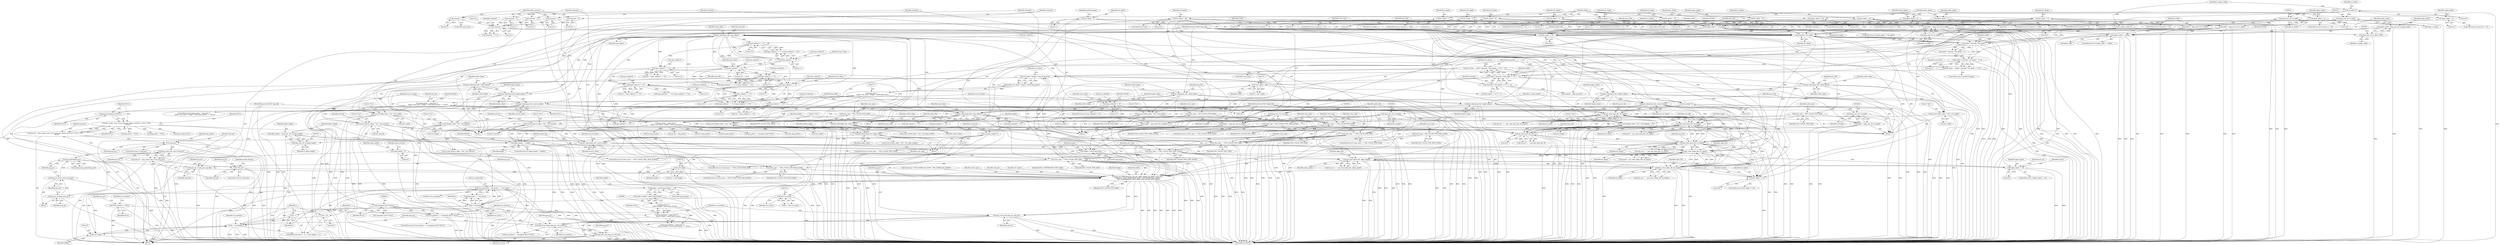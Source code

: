 digraph "0_Android_9d4853418ab2f754c2b63e091c29c5529b8b86ca_159@API" {
"1001032" [label="(Call,png_write_end (png_ptr, info_ptr))"];
"1001029" [label="(Call,png_write_image (png_ptr, row_pointers))"];
"1000974" [label="(Call,png_write_info (png_ptr, info_ptr))"];
"1000960" [label="(Call,png_set_IHDR (png_ptr, info_ptr, width, height, bit_depth, color_type,\n (!interlace) ? PNG_INTERLACE_NONE : PNG_INTERLACE_ADAM7,\n    PNG_COMPRESSION_TYPE_BASE, PNG_FILTER_TYPE_BASE))"];
"1000957" [label="(Call,png_init_io (png_ptr, png_file))"];
"1000942" [label="(Call,png_jmpbuf(png_ptr))"];
"1000938" [label="(Call,png_set_invert_mono (png_ptr))"];
"1000936" [label="(Call,png_set_packing (png_ptr))"];
"1000912" [label="(Call,png_create_info_struct (png_ptr))"];
"1000900" [label="(Call,!png_ptr)"];
"1000891" [label="(Call,png_ptr = png_create_write_struct (png_get_libpng_ver(NULL), NULL, NULL,\n      NULL))"];
"1000893" [label="(Call,png_create_write_struct (png_get_libpng_ver(NULL), NULL, NULL,\n      NULL))"];
"1000894" [label="(Call,png_get_libpng_ver(NULL))"];
"1000713" [label="(Call,(png_pixels = (png_byte *)\n     malloc (row_bytes * height * sizeof (png_byte))) == NULL)"];
"1000714" [label="(Call,png_pixels = (png_byte *)\n     malloc (row_bytes * height * sizeof (png_byte)))"];
"1000716" [label="(Call,(png_byte *)\n     malloc (row_bytes * height * sizeof (png_byte)))"];
"1000718" [label="(Call,malloc (row_bytes * height * sizeof (png_byte)))"];
"1000719" [label="(Call,row_bytes * height * sizeof (png_byte))"];
"1000688" [label="(Call,row_bytes = (width * channels * bit_depth + 7) / 8)"];
"1000690" [label="(Call,(width * channels * bit_depth + 7) / 8)"];
"1000692" [label="(Call,width * channels * bit_depth)"];
"1000330" [label="(Call,width = (png_uint_32) ul_width)"];
"1000332" [label="(Call,(png_uint_32) ul_width)"];
"1000165" [label="(Call,ul_width=0)"];
"1000274" [label="(Call,width = (png_uint_32) ul_width)"];
"1000276" [label="(Call,(png_uint_32) ul_width)"];
"1000562" [label="(Call,alpha_width != width)"];
"1000556" [label="(Call,alpha_width=(png_uint_32) ul_alpha_width)"];
"1000558" [label="(Call,(png_uint_32) ul_alpha_width)"];
"1000169" [label="(Call,ul_alpha_width=0)"];
"1000428" [label="(Call,width = (png_uint_32) ul_width)"];
"1000430" [label="(Call,(png_uint_32) ul_width)"];
"1000694" [label="(Call,channels * bit_depth)"];
"1000682" [label="(Call,channels - 1)"];
"1000676" [label="(Call,channels = 0)"];
"1000648" [label="(Call,channels = 1)"];
"1000656" [label="(Call,channels = 2)"];
"1000664" [label="(Call,channels = 3)"];
"1000672" [label="(Call,channels = 4)"];
"1000393" [label="(Call,bit_depth = 16)"];
"1000471" [label="(Call,bit_depth = 2)"];
"1000292" [label="(Call,bit_depth = 1)"];
"1000487" [label="(Call,bit_depth = 8)"];
"1000635" [label="(Call,alpha_depth != bit_depth)"];
"1000631" [label="(Call,alpha_depth = 16)"];
"1000627" [label="(Call,alpha_depth = 8)"];
"1000603" [label="(Call,alpha_depth = 1)"];
"1000611" [label="(Call,alpha_depth = 2)"];
"1000619" [label="(Call,alpha_depth = 4)"];
"1000479" [label="(Call,bit_depth = 4)"];
"1000491" [label="(Call,bit_depth = 16)"];
"1000373" [label="(Call,bit_depth = 2)"];
"1000365" [label="(Call,bit_depth = 1)"];
"1000463" [label="(Call,bit_depth = 1)"];
"1000389" [label="(Call,bit_depth = 8)"];
"1000381" [label="(Call,bit_depth = 4)"];
"1000700" [label="(Call,row_bytes = width * channels * ((bit_depth <= 8) ? 1 : 2))"];
"1000702" [label="(Call,width * channels * ((bit_depth <= 8) ? 1 : 2))"];
"1000704" [label="(Call,channels * ((bit_depth <= 8) ? 1 : 2))"];
"1000721" [label="(Call,height * sizeof (png_byte))"];
"1000441" [label="(Call,height = (png_uint_32) ul_height)"];
"1000443" [label="(Call,(png_uint_32) ul_height)"];
"1000173" [label="(Call,ul_height=0)"];
"1000343" [label="(Call,height = (png_uint_32) ul_height)"];
"1000345" [label="(Call,(png_uint_32) ul_height)"];
"1000581" [label="(Call,alpha_height != height)"];
"1000575" [label="(Call,alpha_height = (png_uint_32) ul_alpha_height)"];
"1000577" [label="(Call,(png_uint_32) ul_alpha_height)"];
"1000177" [label="(Call,ul_alpha_height=0)"];
"1000287" [label="(Call,height = (png_uint_32) ul_height)"];
"1000289" [label="(Call,(png_uint_32) ul_height)"];
"1000130" [label="(MethodParameterIn,FILE *png_file)"];
"1000915" [label="(Call,!info_ptr)"];
"1000910" [label="(Call,info_ptr = png_create_info_struct (png_ptr))"];
"1000772" [label="(Call,(int) width)"];
"1000737" [label="(Call,(int) height)"];
"1000808" [label="(Call,get_value (pnm_file, bit_depth))"];
"1000348" [label="(Call,get_token(pnm_file, maxval_token))"];
"1000335" [label="(Call,get_token(pnm_file, height_token))"];
"1000322" [label="(Call,get_token(pnm_file, width_token))"];
"1000230" [label="(Call,get_token(pnm_file, type_token))"];
"1000129" [label="(MethodParameterIn,FILE *pnm_file)"];
"1000815" [label="(Call,get_value (pnm_file, bit_depth))"];
"1000761" [label="(Call,get_data (pnm_file, 8))"];
"1000279" [label="(Call,get_token(pnm_file, height_token))"];
"1000266" [label="(Call,get_token(pnm_file, width_token))"];
"1000796" [label="(Call,get_data (pnm_file, bit_depth))"];
"1000446" [label="(Call,get_token(pnm_file, maxval_token))"];
"1000433" [label="(Call,get_token(pnm_file, height_token))"];
"1000420" [label="(Call,get_token(pnm_file, width_token))"];
"1000868" [label="(Call,get_value (alpha_file, bit_depth))"];
"1000849" [label="(Call,get_data (alpha_file, alpha_depth))"];
"1000586" [label="(Call,get_token(alpha_file, maxval_token))"];
"1000567" [label="(Call,get_token(alpha_file, height_token))"];
"1000548" [label="(Call,get_token(alpha_file, width_token))"];
"1000515" [label="(Call,get_token(alpha_file, type_token))"];
"1000131" [label="(MethodParameterIn,FILE *alpha_file)"];
"1000258" [label="(Call,type_token[1] == '4')"];
"1000250" [label="(Call,type_token[1] == '4')"];
"1000245" [label="(Call,type_token[1] == '1')"];
"1000314" [label="(Call,type_token[1] == '5')"];
"1000306" [label="(Call,type_token[1] == '5')"];
"1000301" [label="(Call,type_token[1] == '2')"];
"1000234" [label="(Call,type_token[0] != 'P')"];
"1000412" [label="(Call,type_token[1] == '6')"];
"1000404" [label="(Call,type_token[1] == '6')"];
"1000399" [label="(Call,type_token[1] == '3')"];
"1000325" [label="(Call,sscanf (width_token, \"%lu\", &ul_width))"];
"1000423" [label="(Call,sscanf (width_token, \"%lu\", &ul_width))"];
"1000269" [label="(Call,sscanf (width_token, \"%lu\", &ul_width))"];
"1000338" [label="(Call,sscanf (height_token, \"%lu\", &ul_height))"];
"1000436" [label="(Call,sscanf (height_token, \"%lu\", &ul_height))"];
"1000282" [label="(Call,sscanf (height_token, \"%lu\", &ul_height))"];
"1000449" [label="(Call,sscanf (maxval_token, \"%lu\", &ul_maxval))"];
"1000351" [label="(Call,sscanf (maxval_token, \"%lu\", &ul_maxval))"];
"1000861" [label="(Call,get_value (alpha_file, bit_depth))"];
"1000707" [label="(Call,bit_depth <= 8)"];
"1000854" [label="(Call,alpha_depth <= 8)"];
"1000210" [label="(Call,alpha_depth = 0)"];
"1000801" [label="(Call,bit_depth <= 8)"];
"1000645" [label="(Call,color_type == PNG_COLOR_TYPE_GRAY)"];
"1000512" [label="(Call,color_type = PNG_COLOR_TYPE_RGB_ALPHA)"];
"1000263" [label="(Call,color_type = PNG_COLOR_TYPE_GRAY)"];
"1000417" [label="(Call,color_type = PNG_COLOR_TYPE_RGB)"];
"1000509" [label="(Call,color_type == PNG_COLOR_TYPE_RGB)"];
"1000505" [label="(Call,color_type = PNG_COLOR_TYPE_GRAY_ALPHA)"];
"1000502" [label="(Call,color_type == PNG_COLOR_TYPE_GRAY)"];
"1000319" [label="(Call,color_type = PNG_COLOR_TYPE_GRAY)"];
"1000661" [label="(Call,color_type == PNG_COLOR_TYPE_RGB)"];
"1000653" [label="(Call,color_type == PNG_COLOR_TYPE_GRAY_ALPHA)"];
"1000669" [label="(Call,color_type == PNG_COLOR_TYPE_RGB_ALPHA)"];
"1001020" [label="(Call,row_pointers[i] = png_pixels + i * row_bytes)"];
"1001026" [label="(Call,i * row_bytes)"];
"1001013" [label="(Call,i < (int) height)"];
"1001018" [label="(Call,i++)"];
"1001010" [label="(Call,i = 0)"];
"1001015" [label="(Call,(int) height)"];
"1000991" [label="(Call,height * sizeof (png_bytep))"];
"1000752" [label="(Call,(int) row_bytes)"];
"1000978" [label="(Call,row_pointers == (unsigned char**) NULL)"];
"1000148" [label="(Call,**row_pointers = NULL)"];
"1000980" [label="(Call,(unsigned char**) NULL)"];
"1000986" [label="(Call,row_pointers = (png_byte **)\n        malloc (height * sizeof (png_bytep)))"];
"1000988" [label="(Call,(png_byte **)\n        malloc (height * sizeof (png_bytep)))"];
"1000990" [label="(Call,malloc (height * sizeof (png_bytep)))"];
"1000131" [label="(MethodParameterIn,FILE *alpha_file)"];
"1000471" [label="(Call,bit_depth = 2)"];
"1000796" [label="(Call,get_data (pnm_file, bit_depth))"];
"1000437" [label="(Identifier,height_token)"];
"1000349" [label="(Identifier,pnm_file)"];
"1000311" [label="(Block,)"];
"1000166" [label="(Identifier,ul_width)"];
"1000530" [label="(Call,type_token[1] == '2')"];
"1000435" [label="(Identifier,height_token)"];
"1000510" [label="(Identifier,color_type)"];
"1000332" [label="(Call,(png_uint_32) ul_width)"];
"1000900" [label="(Call,!png_ptr)"];
"1000404" [label="(Call,type_token[1] == '6')"];
"1000513" [label="(Identifier,color_type)"];
"1000961" [label="(Identifier,png_ptr)"];
"1000689" [label="(Identifier,row_bytes)"];
"1000169" [label="(Call,ul_alpha_width=0)"];
"1000271" [label="(Literal,\"%lu\")"];
"1000500" [label="(Block,)"];
"1000167" [label="(Literal,0)"];
"1000296" [label="(Identifier,packed_bitmap)"];
"1000529" [label="(Call,(type_token[1] == '2') || (type_token[1] == '5'))"];
"1000509" [label="(Call,color_type == PNG_COLOR_TYPE_RGB)"];
"1000941" [label="(Call,setjmp (png_jmpbuf(png_ptr)))"];
"1000268" [label="(Identifier,width_token)"];
"1000715" [label="(Identifier,png_pixels)"];
"1000892" [label="(Identifier,png_ptr)"];
"1000713" [label="(Call,(png_pixels = (png_byte *)\n     malloc (row_bytes * height * sizeof (png_byte))) == NULL)"];
"1000291" [label="(Identifier,ul_height)"];
"1000400" [label="(Call,type_token[1])"];
"1000681" [label="(Call,(channels - 1) % 2)"];
"1000959" [label="(Identifier,png_file)"];
"1000393" [label="(Call,bit_depth = 16)"];
"1000339" [label="(Identifier,height_token)"];
"1000575" [label="(Call,alpha_height = (png_uint_32) ul_alpha_height)"];
"1000153" [label="(Identifier,pix_ptr)"];
"1000233" [label="(ControlStructure,if (type_token[0] != 'P'))"];
"1000391" [label="(Literal,8)"];
"1000505" [label="(Call,color_type = PNG_COLOR_TYPE_GRAY_ALPHA)"];
"1000306" [label="(Call,type_token[1] == '5')"];
"1000556" [label="(Call,alpha_width=(png_uint_32) ul_alpha_width)"];
"1000307" [label="(Call,type_token[1])"];
"1000568" [label="(Identifier,alpha_file)"];
"1000516" [label="(Identifier,alpha_file)"];
"1000650" [label="(Literal,1)"];
"1000254" [label="(Literal,'4')"];
"1000230" [label="(Call,get_token(pnm_file, type_token))"];
"1000294" [label="(Literal,1)"];
"1000993" [label="(Call,sizeof (png_bytep))"];
"1000628" [label="(Identifier,alpha_depth)"];
"1000845" [label="(Call,*pix_ptr++ = get_data (alpha_file, alpha_depth))"];
"1000697" [label="(Literal,7)"];
"1000499" [label="(Identifier,alpha)"];
"1000737" [label="(Call,(int) height)"];
"1000720" [label="(Identifier,row_bytes)"];
"1000252" [label="(Identifier,type_token)"];
"1001017" [label="(Identifier,height)"];
"1000586" [label="(Call,get_token(alpha_file, maxval_token))"];
"1000991" [label="(Call,height * sizeof (png_bytep))"];
"1000272" [label="(Call,&ul_width)"];
"1000815" [label="(Call,get_value (pnm_file, bit_depth))"];
"1001033" [label="(Identifier,png_ptr)"];
"1001011" [label="(Identifier,i)"];
"1000757" [label="(Call,*pix_ptr++ = get_data (pnm_file, 8))"];
"1001027" [label="(Identifier,i)"];
"1000375" [label="(Literal,2)"];
"1000987" [label="(Identifier,row_pointers)"];
"1000629" [label="(Literal,8)"];
"1000916" [label="(Identifier,info_ptr)"];
"1000369" [label="(ControlStructure,if (maxval <= 3))"];
"1000975" [label="(Identifier,png_ptr)"];
"1000506" [label="(Identifier,color_type)"];
"1000912" [label="(Call,png_create_info_struct (png_ptr))"];
"1000913" [label="(Identifier,png_ptr)"];
"1000673" [label="(Identifier,channels)"];
"1000761" [label="(Call,get_data (pnm_file, 8))"];
"1000904" [label="(Identifier,png_pixels)"];
"1000582" [label="(Identifier,alpha_height)"];
"1000321" [label="(Identifier,PNG_COLOR_TYPE_GRAY)"];
"1000312" [label="(Call,raw = (type_token[1] == '5'))"];
"1000234" [label="(Call,type_token[0] != 'P')"];
"1000479" [label="(Call,bit_depth = 4)"];
"1000920" [label="(Identifier,png_ptr)"];
"1000408" [label="(Literal,'6')"];
"1001030" [label="(Identifier,png_ptr)"];
"1000148" [label="(Call,**row_pointers = NULL)"];
"1000315" [label="(Call,type_token[1])"];
"1000990" [label="(Call,malloc (height * sizeof (png_bytep)))"];
"1000300" [label="(Call,(type_token[1] == '2') || (type_token[1] == '5'))"];
"1000441" [label="(Call,height = (png_uint_32) ul_height)"];
"1000426" [label="(Call,&ul_width)"];
"1001024" [label="(Call,png_pixels + i * row_bytes)"];
"1000639" [label="(Identifier,FALSE)"];
"1000754" [label="(Identifier,row_bytes)"];
"1000854" [label="(Call,alpha_depth <= 8)"];
"1000716" [label="(Call,(png_byte *)\n     malloc (row_bytes * height * sizeof (png_byte)))"];
"1000263" [label="(Call,color_type = PNG_COLOR_TYPE_GRAY)"];
"1000670" [label="(Identifier,color_type)"];
"1000269" [label="(Call,sscanf (width_token, \"%lu\", &ul_width))"];
"1000898" [label="(Identifier,NULL)"];
"1000655" [label="(Identifier,PNG_COLOR_TYPE_GRAY_ALPHA)"];
"1000801" [label="(Call,bit_depth <= 8)"];
"1000619" [label="(Call,alpha_depth = 4)"];
"1000365" [label="(Call,bit_depth = 1)"];
"1000701" [label="(Identifier,row_bytes)"];
"1000627" [label="(Call,alpha_depth = 8)"];
"1000480" [label="(Identifier,bit_depth)"];
"1000901" [label="(Identifier,png_ptr)"];
"1000694" [label="(Call,channels * bit_depth)"];
"1000897" [label="(Identifier,NULL)"];
"1000210" [label="(Call,alpha_depth = 0)"];
"1000331" [label="(Identifier,width)"];
"1000603" [label="(Call,alpha_depth = 1)"];
"1000421" [label="(Identifier,pnm_file)"];
"1000341" [label="(Call,&ul_height)"];
"1000807" [label="(Identifier,pix_ptr)"];
"1000725" [label="(Identifier,NULL)"];
"1000937" [label="(Identifier,png_ptr)"];
"1000770" [label="(Call,col < (int) width)"];
"1000637" [label="(Identifier,bit_depth)"];
"1000671" [label="(Identifier,PNG_COLOR_TYPE_RGB_ALPHA)"];
"1000576" [label="(Identifier,alpha_height)"];
"1000488" [label="(Identifier,bit_depth)"];
"1000581" [label="(Call,alpha_height != height)"];
"1000551" [label="(Call,sscanf (width_token, \"%lu\", &ul_alpha_width))"];
"1000869" [label="(Identifier,alpha_file)"];
"1000850" [label="(Identifier,alpha_file)"];
"1000319" [label="(Call,color_type = PNG_COLOR_TYPE_GRAY)"];
"1000562" [label="(Call,alpha_width != width)"];
"1000361" [label="(ControlStructure,if (maxval <= 1))"];
"1000750" [label="(Call,i < (int) row_bytes)"];
"1001032" [label="(Call,png_write_end (png_ptr, info_ptr))"];
"1000727" [label="(Identifier,FALSE)"];
"1000434" [label="(Identifier,pnm_file)"];
"1000265" [label="(Identifier,PNG_COLOR_TYPE_GRAY)"];
"1000621" [label="(Literal,4)"];
"1000666" [label="(Literal,3)"];
"1000979" [label="(Identifier,row_pointers)"];
"1000680" [label="(Identifier,alpha_present)"];
"1000249" [label="(Literal,'1')"];
"1000347" [label="(Identifier,ul_height)"];
"1000708" [label="(Identifier,bit_depth)"];
"1000326" [label="(Identifier,width_token)"];
"1000447" [label="(Identifier,pnm_file)"];
"1000514" [label="(Identifier,PNG_COLOR_TYPE_RGB_ALPHA)"];
"1000323" [label="(Identifier,pnm_file)"];
"1000585" [label="(Identifier,FALSE)"];
"1000464" [label="(Identifier,bit_depth)"];
"1000264" [label="(Identifier,color_type)"];
"1000550" [label="(Identifier,width_token)"];
"1000654" [label="(Identifier,color_type)"];
"1000939" [label="(Identifier,png_ptr)"];
"1000247" [label="(Identifier,type_token)"];
"1000215" [label="(Identifier,alpha_present)"];
"1000590" [label="(Identifier,maxval_token)"];
"1000433" [label="(Call,get_token(pnm_file, height_token))"];
"1000599" [label="(ControlStructure,if (maxval <= 1))"];
"1000335" [label="(Call,get_token(pnm_file, height_token))"];
"1000383" [label="(Literal,4)"];
"1000231" [label="(Identifier,pnm_file)"];
"1000958" [label="(Identifier,png_ptr)"];
"1000501" [label="(ControlStructure,if (color_type == PNG_COLOR_TYPE_GRAY))"];
"1000814" [label="(Identifier,tmp16)"];
"1000353" [label="(Literal,\"%lu\")"];
"1001041" [label="(Call,row_pointers != (unsigned char**) NULL)"];
"1000475" [label="(ControlStructure,if (maxval <= 15))"];
"1000493" [label="(Literal,16)"];
"1000314" [label="(Call,type_token[1] == '5')"];
"1001002" [label="(Call,free (png_pixels))"];
"1000693" [label="(Identifier,width)"];
"1000910" [label="(Call,info_ptr = png_create_info_struct (png_ptr))"];
"1000692" [label="(Call,width * channels * bit_depth)"];
"1000662" [label="(Identifier,color_type)"];
"1000563" [label="(Identifier,alpha_width)"];
"1000817" [label="(Identifier,bit_depth)"];
"1000399" [label="(Call,type_token[1] == '3')"];
"1000675" [label="(ControlStructure,else)"];
"1000722" [label="(Identifier,height)"];
"1000328" [label="(Call,&ul_width)"];
"1000382" [label="(Identifier,bit_depth)"];
"1000448" [label="(Identifier,maxval_token)"];
"1000620" [label="(Identifier,alpha_depth)"];
"1000849" [label="(Call,get_data (alpha_file, alpha_depth))"];
"1000698" [label="(Literal,8)"];
"1000571" [label="(Identifier,height_token)"];
"1000636" [label="(Identifier,alpha_depth)"];
"1000633" [label="(Literal,16)"];
"1000301" [label="(Call,type_token[1] == '2')"];
"1000557" [label="(Identifier,alpha_width)"];
"1000327" [label="(Literal,\"%lu\")"];
"1000631" [label="(Call,alpha_depth = 16)"];
"1000267" [label="(Identifier,pnm_file)"];
"1000607" [label="(ControlStructure,if (maxval <= 3))"];
"1000472" [label="(Identifier,bit_depth)"];
"1000483" [label="(ControlStructure,if (maxval <= 255))"];
"1000519" [label="(Call,type_token[0] != 'P')"];
"1000502" [label="(Call,color_type == PNG_COLOR_TYPE_GRAY)"];
"1000540" [label="(Block,)"];
"1000492" [label="(Identifier,bit_depth)"];
"1000685" [label="(Literal,2)"];
"1000684" [label="(Literal,1)"];
"1000613" [label="(Literal,2)"];
"1000570" [label="(Call,sscanf (height_token, \"%lu\", &ul_alpha_height))"];
"1000808" [label="(Call,get_value (pnm_file, bit_depth))"];
"1000763" [label="(Literal,8)"];
"1000605" [label="(Literal,1)"];
"1000280" [label="(Identifier,pnm_file)"];
"1000171" [label="(Literal,0)"];
"1000986" [label="(Call,row_pointers = (png_byte **)\n        malloc (height * sizeof (png_bytep)))"];
"1000611" [label="(Call,alpha_depth = 2)"];
"1001018" [label="(Call,i++)"];
"1000870" [label="(Identifier,bit_depth)"];
"1000293" [label="(Identifier,bit_depth)"];
"1000549" [label="(Identifier,alpha_file)"];
"1000504" [label="(Identifier,PNG_COLOR_TYPE_GRAY)"];
"1000392" [label="(ControlStructure,else)"];
"1000972" [label="(Identifier,PNG_COMPRESSION_TYPE_BASE)"];
"1000177" [label="(Call,ul_alpha_height=0)"];
"1000318" [label="(Literal,'5')"];
"1000896" [label="(Identifier,NULL)"];
"1000702" [label="(Call,width * channels * ((bit_depth <= 8) ? 1 : 2))"];
"1000443" [label="(Call,(png_uint_32) ul_height)"];
"1000648" [label="(Call,channels = 1)"];
"1001021" [label="(Call,row_pointers[i])"];
"1000804" [label="(Call,*pix_ptr++ = get_value (pnm_file, bit_depth))"];
"1000173" [label="(Call,ul_height=0)"];
"1000463" [label="(Call,bit_depth = 1)"];
"1000992" [label="(Identifier,height)"];
"1000325" [label="(Call,sscanf (width_token, \"%lu\", &ul_width))"];
"1000580" [label="(ControlStructure,if (alpha_height != height))"];
"1000416" [label="(Literal,'6')"];
"1000663" [label="(Identifier,PNG_COLOR_TYPE_RGB)"];
"1001013" [label="(Call,i < (int) height)"];
"1000179" [label="(Literal,0)"];
"1000863" [label="(Identifier,bit_depth)"];
"1000719" [label="(Call,row_bytes * height * sizeof (png_byte))"];
"1000660" [label="(ControlStructure,if (color_type == PNG_COLOR_TYPE_RGB))"];
"1000374" [label="(Identifier,bit_depth)"];
"1000459" [label="(ControlStructure,if (maxval <= 1))"];
"1000658" [label="(Literal,2)"];
"1000373" [label="(Call,bit_depth = 2)"];
"1000952" [label="(Call,png_pixels = NULL)"];
"1000274" [label="(Call,width = (png_uint_32) ul_width)"];
"1000964" [label="(Identifier,height)"];
"1000428" [label="(Call,width = (png_uint_32) ul_width)"];
"1000515" [label="(Call,get_token(alpha_file, type_token))"];
"1000455" [label="(Identifier,maxval)"];
"1001012" [label="(Literal,0)"];
"1000481" [label="(Literal,4)"];
"1000911" [label="(Identifier,info_ptr)"];
"1000644" [label="(ControlStructure,if (color_type == PNG_COLOR_TYPE_GRAY))"];
"1000258" [label="(Call,type_token[1] == '4')"];
"1000861" [label="(Call,get_value (alpha_file, bit_depth))"];
"1000866" [label="(Call,tmp16 = get_value (alpha_file, bit_depth))"];
"1000350" [label="(Identifier,maxval_token)"];
"1001022" [label="(Identifier,row_pointers)"];
"1000974" [label="(Call,png_write_info (png_ptr, info_ptr))"];
"1000706" [label="(Call,(bit_depth <= 8) ? 1 : 2)"];
"1000691" [label="(Call,width * channels * bit_depth + 7)"];
"1000895" [label="(Identifier,NULL)"];
"1000729" [label="(Identifier,pix_ptr)"];
"1000424" [label="(Identifier,width_token)"];
"1000957" [label="(Call,png_init_io (png_ptr, png_file))"];
"1000914" [label="(ControlStructure,if (!info_ptr))"];
"1000728" [label="(Call,pix_ptr = png_pixels)"];
"1000352" [label="(Identifier,maxval_token)"];
"1000646" [label="(Identifier,color_type)"];
"1000868" [label="(Call,get_value (alpha_file, bit_depth))"];
"1000688" [label="(Call,row_bytes = (width * channels * bit_depth + 7) / 8)"];
"1000587" [label="(Identifier,alpha_file)"];
"1000366" [label="(Identifier,bit_depth)"];
"1000285" [label="(Call,&ul_height)"];
"1000344" [label="(Identifier,height)"];
"1000320" [label="(Identifier,color_type)"];
"1000246" [label="(Call,type_token[1])"];
"1000175" [label="(Literal,0)"];
"1000429" [label="(Identifier,width)"];
"1000412" [label="(Call,type_token[1] == '6')"];
"1000390" [label="(Identifier,bit_depth)"];
"1000413" [label="(Call,type_token[1])"];
"1000338" [label="(Call,sscanf (height_token, \"%lu\", &ul_height))"];
"1000410" [label="(Call,raw = (type_token[1] == '6'))"];
"1000577" [label="(Call,(png_uint_32) ul_alpha_height)"];
"1000668" [label="(ControlStructure,if (color_type == PNG_COLOR_TYPE_RGB_ALPHA))"];
"1000423" [label="(Call,sscanf (width_token, \"%lu\", &ul_width))"];
"1000250" [label="(Call,type_token[1] == '4')"];
"1000560" [label="(Identifier,ul_alpha_width)"];
"1000924" [label="(Call,free (png_pixels))"];
"1000351" [label="(Call,sscanf (maxval_token, \"%lu\", &ul_maxval))"];
"1000588" [label="(Identifier,maxval_token)"];
"1000711" [label="(Literal,2)"];
"1000489" [label="(Literal,8)"];
"1000810" [label="(Identifier,bit_depth)"];
"1000345" [label="(Call,(png_uint_32) ul_height)"];
"1000289" [label="(Call,(png_uint_32) ul_height)"];
"1000182" [label="(Identifier,ul_maxval)"];
"1000739" [label="(Identifier,height)"];
"1000430" [label="(Call,(png_uint_32) ul_width)"];
"1000548" [label="(Call,get_token(alpha_file, width_token))"];
"1000425" [label="(Literal,\"%lu\")"];
"1000695" [label="(Identifier,channels)"];
"1000762" [label="(Identifier,pnm_file)"];
"1000630" [label="(ControlStructure,else)"];
"1000980" [label="(Call,(unsigned char**) NULL)"];
"1000232" [label="(Identifier,type_token)"];
"1000389" [label="(Call,bit_depth = 8)"];
"1000409" [label="(Block,)"];
"1000334" [label="(Identifier,ul_width)"];
"1000507" [label="(Identifier,PNG_COLOR_TYPE_GRAY_ALPHA)"];
"1000348" [label="(Call,get_token(pnm_file, maxval_token))"];
"1000490" [label="(ControlStructure,else)"];
"1001034" [label="(Identifier,info_ptr)"];
"1000714" [label="(Call,png_pixels = (png_byte *)\n     malloc (row_bytes * height * sizeof (png_byte)))"];
"1000292" [label="(Call,bit_depth = 1)"];
"1000438" [label="(Literal,\"%lu\")"];
"1000165" [label="(Call,ul_width=0)"];
"1000723" [label="(Call,sizeof (png_byte))"];
"1000982" [label="(Identifier,NULL)"];
"1000915" [label="(Call,!info_ptr)"];
"1000134" [label="(Block,)"];
"1000174" [label="(Identifier,ul_height)"];
"1000385" [label="(ControlStructure,if (maxval <= 255))"];
"1000512" [label="(Call,color_type = PNG_COLOR_TYPE_RGB_ALPHA)"];
"1000465" [label="(Literal,1)"];
"1000244" [label="(Call,(type_token[1] == '1') || (type_token[1] == '4'))"];
"1000238" [label="(Literal,'P')"];
"1000894" [label="(Call,png_get_libpng_ver(NULL))"];
"1000855" [label="(Identifier,alpha_depth)"];
"1000394" [label="(Identifier,bit_depth)"];
"1001026" [label="(Call,i * row_bytes)"];
"1000612" [label="(Identifier,alpha_depth)"];
"1001015" [label="(Call,(int) height)"];
"1000676" [label="(Call,channels = 0)"];
"1000963" [label="(Identifier,width)"];
"1000256" [label="(Call,raw = (type_token[1] == '4'))"];
"1000259" [label="(Call,type_token[1])"];
"1000279" [label="(Call,get_token(pnm_file, height_token))"];
"1000657" [label="(Identifier,channels)"];
"1000677" [label="(Identifier,channels)"];
"1000282" [label="(Call,sscanf (height_token, \"%lu\", &ul_height))"];
"1000284" [label="(Literal,\"%lu\")"];
"1000491" [label="(Call,bit_depth = 16)"];
"1000903" [label="(Call,free (png_pixels))"];
"1000891" [label="(Call,png_ptr = png_create_write_struct (png_get_libpng_ver(NULL), NULL, NULL,\n      NULL))"];
"1000704" [label="(Call,channels * ((bit_depth <= 8) ? 1 : 2))"];
"1000672" [label="(Call,channels = 4)"];
"1000405" [label="(Call,type_token[1])"];
"1001029" [label="(Call,png_write_image (png_ptr, row_pointers))"];
"1000287" [label="(Call,height = (png_uint_32) ul_height)"];
"1000893" [label="(Call,png_create_write_struct (png_get_libpng_ver(NULL), NULL, NULL,\n      NULL))"];
"1001019" [label="(Identifier,i)"];
"1000985" [label="(Call,(row_pointers = (png_byte **)\n        malloc (height * sizeof (png_bytep))) == NULL)"];
"1000308" [label="(Identifier,type_token)"];
"1000967" [label="(Call,(!interlace) ? PNG_INTERLACE_NONE : PNG_INTERLACE_ADAM7)"];
"1000381" [label="(Call,bit_depth = 4)"];
"1000664" [label="(Call,channels = 3)"];
"1000774" [label="(Identifier,width)"];
"1000432" [label="(Identifier,ul_width)"];
"1000302" [label="(Call,type_token[1])"];
"1000450" [label="(Identifier,maxval_token)"];
"1001049" [label="(Call,png_pixels != (unsigned char*) NULL)"];
"1000473" [label="(Literal,2)"];
"1000851" [label="(Identifier,alpha_depth)"];
"1000517" [label="(Identifier,type_token)"];
"1001058" [label="(MethodReturn,BOOL)"];
"1000615" [label="(ControlStructure,if (maxval <= 15))"];
"1000682" [label="(Call,channels - 1)"];
"1000418" [label="(Identifier,color_type)"];
"1000503" [label="(Identifier,color_type)"];
"1001037" [label="(Identifier,png_ptr)"];
"1000649" [label="(Identifier,channels)"];
"1000712" [label="(ControlStructure,if ((png_pixels = (png_byte *)\n     malloc (row_bytes * height * sizeof (png_byte))) == NULL))"];
"1000439" [label="(Call,&ul_height)"];
"1000635" [label="(Call,alpha_depth != bit_depth)"];
"1000340" [label="(Literal,\"%lu\")"];
"1000266" [label="(Call,get_token(pnm_file, width_token))"];
"1000623" [label="(ControlStructure,if (maxval <= 255))"];
"1000709" [label="(Literal,8)"];
"1000511" [label="(Identifier,PNG_COLOR_TYPE_RGB)"];
"1000669" [label="(Call,color_type == PNG_COLOR_TYPE_RGB_ALPHA)"];
"1000995" [label="(Identifier,NULL)"];
"1000703" [label="(Identifier,width)"];
"1000275" [label="(Identifier,width)"];
"1000816" [label="(Identifier,pnm_file)"];
"1000150" [label="(Identifier,NULL)"];
"1000653" [label="(Call,color_type == PNG_COLOR_TYPE_GRAY_ALPHA)"];
"1000288" [label="(Identifier,height)"];
"1000683" [label="(Identifier,channels)"];
"1000343" [label="(Call,height = (png_uint_32) ul_height)"];
"1000445" [label="(Identifier,ul_height)"];
"1000798" [label="(Identifier,bit_depth)"];
"1000707" [label="(Call,bit_depth <= 8)"];
"1000558" [label="(Call,(png_uint_32) ul_alpha_width)"];
"1000419" [label="(Identifier,PNG_COLOR_TYPE_RGB)"];
"1000564" [label="(Identifier,width)"];
"1000735" [label="(Call,row < (int) height)"];
"1000452" [label="(Call,&ul_maxval)"];
"1000417" [label="(Call,color_type = PNG_COLOR_TYPE_RGB)"];
"1000809" [label="(Identifier,pnm_file)"];
"1000357" [label="(Identifier,maxval)"];
"1000705" [label="(Identifier,channels)"];
"1001046" [label="(Call,free (row_pointers))"];
"1000699" [label="(ControlStructure,else)"];
"1000583" [label="(Identifier,height)"];
"1000797" [label="(Identifier,pnm_file)"];
"1000354" [label="(Call,&ul_maxval)"];
"1000442" [label="(Identifier,height)"];
"1000634" [label="(ControlStructure,if (alpha_depth != bit_depth))"];
"1000310" [label="(Literal,'5')"];
"1000718" [label="(Call,malloc (row_bytes * height * sizeof (png_byte)))"];
"1000561" [label="(ControlStructure,if (alpha_width != width))"];
"1000336" [label="(Identifier,pnm_file)"];
"1000856" [label="(Literal,8)"];
"1001043" [label="(Call,(unsigned char**) NULL)"];
"1000950" [label="(Call,free (png_pixels))"];
"1000305" [label="(Literal,'2')"];
"1000690" [label="(Call,(width * channels * bit_depth + 7) / 8)"];
"1000543" [label="(Call,type_token[1] == '5')"];
"1000942" [label="(Call,png_jmpbuf(png_ptr))"];
"1000960" [label="(Call,png_set_IHDR (png_ptr, info_ptr, width, height, bit_depth, color_type,\n (!interlace) ? PNG_INTERLACE_NONE : PNG_INTERLACE_ADAM7,\n    PNG_COMPRESSION_TYPE_BASE, PNG_FILTER_TYPE_BASE))"];
"1000792" [label="(Call,*pix_ptr++ = get_data (pnm_file, bit_depth))"];
"1000661" [label="(Call,color_type == PNG_COLOR_TYPE_RGB)"];
"1000330" [label="(Call,width = (png_uint_32) ul_width)"];
"1000211" [label="(Identifier,alpha_depth)"];
"1000278" [label="(Identifier,ul_width)"];
"1000813" [label="(Call,tmp16 = get_value (pnm_file, bit_depth))"];
"1000700" [label="(Call,row_bytes = width * channels * ((bit_depth <= 8) ? 1 : 2))"];
"1000521" [label="(Identifier,type_token)"];
"1000803" [label="(Literal,8)"];
"1000283" [label="(Identifier,height_token)"];
"1000251" [label="(Call,type_token[1])"];
"1001014" [label="(Identifier,i)"];
"1000178" [label="(Identifier,ul_alpha_height)"];
"1000255" [label="(Block,)"];
"1000567" [label="(Call,get_token(alpha_file, height_token))"];
"1000976" [label="(Identifier,info_ptr)"];
"1000262" [label="(Literal,'4')"];
"1000772" [label="(Call,(int) width)"];
"1000645" [label="(Call,color_type == PNG_COLOR_TYPE_GRAY)"];
"1001010" [label="(Call,i = 0)"];
"1000936" [label="(Call,png_set_packing (png_ptr))"];
"1000130" [label="(MethodParameterIn,FILE *png_file)"];
"1000236" [label="(Identifier,type_token)"];
"1000149" [label="(Identifier,row_pointers)"];
"1000632" [label="(Identifier,alpha_depth)"];
"1000367" [label="(Literal,1)"];
"1000377" [label="(ControlStructure,if (maxval <= 15))"];
"1000270" [label="(Identifier,width_token)"];
"1000398" [label="(Call,(type_token[1] == '3') || (type_token[1] == '6'))"];
"1000860" [label="(Identifier,pix_ptr)"];
"1000800" [label="(ControlStructure,if (bit_depth <= 8))"];
"1000988" [label="(Call,(png_byte **)\n        malloc (height * sizeof (png_bytep)))"];
"1000535" [label="(Call,type_token[1] == '5')"];
"1000973" [label="(Identifier,PNG_FILTER_TYPE_BASE)"];
"1000235" [label="(Call,type_token[0])"];
"1000604" [label="(Identifier,alpha_depth)"];
"1000802" [label="(Identifier,bit_depth)"];
"1000420" [label="(Call,get_token(pnm_file, width_token))"];
"1000589" [label="(Call,sscanf (maxval_token, \"%lu\", &ul_maxval))"];
"1000674" [label="(Literal,4)"];
"1000978" [label="(Call,row_pointers == (unsigned char**) NULL)"];
"1000905" [label="(Call,png_pixels = NULL)"];
"1000647" [label="(Identifier,PNG_COLOR_TYPE_GRAY)"];
"1000966" [label="(Identifier,color_type)"];
"1000784" [label="(Call,channels - alpha_present)"];
"1000899" [label="(ControlStructure,if (!png_ptr))"];
"1000933" [label="(Identifier,packed_bitmap)"];
"1000337" [label="(Identifier,height_token)"];
"1001009" [label="(ControlStructure,for (i = 0; i < (int) height; i++))"];
"1000241" [label="(Identifier,FALSE)"];
"1000696" [label="(Identifier,bit_depth)"];
"1000446" [label="(Call,get_token(pnm_file, maxval_token))"];
"1000686" [label="(ControlStructure,if (packed_bitmap))"];
"1000322" [label="(Call,get_token(pnm_file, width_token))"];
"1000921" [label="(Call,(png_infopp) NULL)"];
"1000403" [label="(Literal,'3')"];
"1000487" [label="(Call,bit_depth = 8)"];
"1000508" [label="(ControlStructure,if (color_type == PNG_COLOR_TYPE_RGB))"];
"1001020" [label="(Call,row_pointers[i] = png_pixels + i * row_bytes)"];
"1000436" [label="(Call,sscanf (height_token, \"%lu\", &ul_height))"];
"1000324" [label="(Identifier,width_token)"];
"1000752" [label="(Call,(int) row_bytes)"];
"1000451" [label="(Literal,\"%lu\")"];
"1000449" [label="(Call,sscanf (maxval_token, \"%lu\", &ul_maxval))"];
"1000867" [label="(Identifier,tmp16)"];
"1000245" [label="(Call,type_token[1] == '1')"];
"1000938" [label="(Call,png_set_invert_mono (png_ptr))"];
"1000853" [label="(ControlStructure,if (alpha_depth <= 8))"];
"1000857" [label="(Call,*pix_ptr++ = get_value (alpha_file, bit_depth))"];
"1000678" [label="(Literal,0)"];
"1000656" [label="(Call,channels = 2)"];
"1000276" [label="(Call,(png_uint_32) ul_width)"];
"1000406" [label="(Identifier,type_token)"];
"1000467" [label="(ControlStructure,if (maxval <= 3))"];
"1001028" [label="(Identifier,row_bytes)"];
"1000281" [label="(Identifier,height_token)"];
"1000552" [label="(Identifier,width_token)"];
"1000129" [label="(MethodParameterIn,FILE *pnm_file)"];
"1000170" [label="(Identifier,ul_alpha_width)"];
"1000862" [label="(Identifier,alpha_file)"];
"1000652" [label="(ControlStructure,if (color_type == PNG_COLOR_TYPE_GRAY_ALPHA))"];
"1001031" [label="(Identifier,row_pointers)"];
"1000962" [label="(Identifier,info_ptr)"];
"1000569" [label="(Identifier,height_token)"];
"1000935" [label="(Block,)"];
"1000212" [label="(Literal,0)"];
"1000665" [label="(Identifier,channels)"];
"1000395" [label="(Literal,16)"];
"1000422" [label="(Identifier,width_token)"];
"1000721" [label="(Call,height * sizeof (png_byte))"];
"1000566" [label="(Identifier,FALSE)"];
"1000965" [label="(Identifier,bit_depth)"];
"1000943" [label="(Identifier,png_ptr)"];
"1000977" [label="(ControlStructure,if (row_pointers == (unsigned char**) NULL))"];
"1000579" [label="(Identifier,ul_alpha_height)"];
"1000710" [label="(Literal,1)"];
"1001032" -> "1000134"  [label="AST: "];
"1001032" -> "1001034"  [label="CFG: "];
"1001033" -> "1001032"  [label="AST: "];
"1001034" -> "1001032"  [label="AST: "];
"1001037" -> "1001032"  [label="CFG: "];
"1001032" -> "1001058"  [label="DDG: "];
"1001032" -> "1001058"  [label="DDG: "];
"1001032" -> "1001058"  [label="DDG: "];
"1001029" -> "1001032"  [label="DDG: "];
"1000974" -> "1001032"  [label="DDG: "];
"1001029" -> "1000134"  [label="AST: "];
"1001029" -> "1001031"  [label="CFG: "];
"1001030" -> "1001029"  [label="AST: "];
"1001031" -> "1001029"  [label="AST: "];
"1001033" -> "1001029"  [label="CFG: "];
"1001029" -> "1001058"  [label="DDG: "];
"1000974" -> "1001029"  [label="DDG: "];
"1001020" -> "1001029"  [label="DDG: "];
"1000978" -> "1001029"  [label="DDG: "];
"1000986" -> "1001029"  [label="DDG: "];
"1001029" -> "1001041"  [label="DDG: "];
"1000974" -> "1000134"  [label="AST: "];
"1000974" -> "1000976"  [label="CFG: "];
"1000975" -> "1000974"  [label="AST: "];
"1000976" -> "1000974"  [label="AST: "];
"1000979" -> "1000974"  [label="CFG: "];
"1000974" -> "1001058"  [label="DDG: "];
"1000974" -> "1001058"  [label="DDG: "];
"1000974" -> "1001058"  [label="DDG: "];
"1000960" -> "1000974"  [label="DDG: "];
"1000960" -> "1000974"  [label="DDG: "];
"1000960" -> "1000134"  [label="AST: "];
"1000960" -> "1000973"  [label="CFG: "];
"1000961" -> "1000960"  [label="AST: "];
"1000962" -> "1000960"  [label="AST: "];
"1000963" -> "1000960"  [label="AST: "];
"1000964" -> "1000960"  [label="AST: "];
"1000965" -> "1000960"  [label="AST: "];
"1000966" -> "1000960"  [label="AST: "];
"1000967" -> "1000960"  [label="AST: "];
"1000972" -> "1000960"  [label="AST: "];
"1000973" -> "1000960"  [label="AST: "];
"1000975" -> "1000960"  [label="CFG: "];
"1000960" -> "1001058"  [label="DDG: "];
"1000960" -> "1001058"  [label="DDG: "];
"1000960" -> "1001058"  [label="DDG: "];
"1000960" -> "1001058"  [label="DDG: "];
"1000960" -> "1001058"  [label="DDG: "];
"1000960" -> "1001058"  [label="DDG: "];
"1000960" -> "1001058"  [label="DDG: "];
"1000957" -> "1000960"  [label="DDG: "];
"1000915" -> "1000960"  [label="DDG: "];
"1000692" -> "1000960"  [label="DDG: "];
"1000772" -> "1000960"  [label="DDG: "];
"1000702" -> "1000960"  [label="DDG: "];
"1000737" -> "1000960"  [label="DDG: "];
"1000808" -> "1000960"  [label="DDG: "];
"1000694" -> "1000960"  [label="DDG: "];
"1000868" -> "1000960"  [label="DDG: "];
"1000861" -> "1000960"  [label="DDG: "];
"1000796" -> "1000960"  [label="DDG: "];
"1000815" -> "1000960"  [label="DDG: "];
"1000707" -> "1000960"  [label="DDG: "];
"1000645" -> "1000960"  [label="DDG: "];
"1000661" -> "1000960"  [label="DDG: "];
"1000669" -> "1000960"  [label="DDG: "];
"1000653" -> "1000960"  [label="DDG: "];
"1000960" -> "1000991"  [label="DDG: "];
"1000960" -> "1001015"  [label="DDG: "];
"1000957" -> "1000134"  [label="AST: "];
"1000957" -> "1000959"  [label="CFG: "];
"1000958" -> "1000957"  [label="AST: "];
"1000959" -> "1000957"  [label="AST: "];
"1000961" -> "1000957"  [label="CFG: "];
"1000957" -> "1001058"  [label="DDG: "];
"1000957" -> "1001058"  [label="DDG: "];
"1000942" -> "1000957"  [label="DDG: "];
"1000130" -> "1000957"  [label="DDG: "];
"1000942" -> "1000941"  [label="AST: "];
"1000942" -> "1000943"  [label="CFG: "];
"1000943" -> "1000942"  [label="AST: "];
"1000941" -> "1000942"  [label="CFG: "];
"1000942" -> "1001058"  [label="DDG: "];
"1000942" -> "1000941"  [label="DDG: "];
"1000938" -> "1000942"  [label="DDG: "];
"1000912" -> "1000942"  [label="DDG: "];
"1000938" -> "1000935"  [label="AST: "];
"1000938" -> "1000939"  [label="CFG: "];
"1000939" -> "1000938"  [label="AST: "];
"1000943" -> "1000938"  [label="CFG: "];
"1000938" -> "1001058"  [label="DDG: "];
"1000936" -> "1000938"  [label="DDG: "];
"1000936" -> "1000935"  [label="AST: "];
"1000936" -> "1000937"  [label="CFG: "];
"1000937" -> "1000936"  [label="AST: "];
"1000939" -> "1000936"  [label="CFG: "];
"1000936" -> "1001058"  [label="DDG: "];
"1000912" -> "1000936"  [label="DDG: "];
"1000912" -> "1000910"  [label="AST: "];
"1000912" -> "1000913"  [label="CFG: "];
"1000913" -> "1000912"  [label="AST: "];
"1000910" -> "1000912"  [label="CFG: "];
"1000912" -> "1001058"  [label="DDG: "];
"1000912" -> "1000910"  [label="DDG: "];
"1000900" -> "1000912"  [label="DDG: "];
"1000900" -> "1000899"  [label="AST: "];
"1000900" -> "1000901"  [label="CFG: "];
"1000901" -> "1000900"  [label="AST: "];
"1000904" -> "1000900"  [label="CFG: "];
"1000911" -> "1000900"  [label="CFG: "];
"1000900" -> "1001058"  [label="DDG: "];
"1000900" -> "1001058"  [label="DDG: "];
"1000891" -> "1000900"  [label="DDG: "];
"1000891" -> "1000134"  [label="AST: "];
"1000891" -> "1000893"  [label="CFG: "];
"1000892" -> "1000891"  [label="AST: "];
"1000893" -> "1000891"  [label="AST: "];
"1000901" -> "1000891"  [label="CFG: "];
"1000891" -> "1001058"  [label="DDG: "];
"1000893" -> "1000891"  [label="DDG: "];
"1000893" -> "1000891"  [label="DDG: "];
"1000893" -> "1000898"  [label="CFG: "];
"1000894" -> "1000893"  [label="AST: "];
"1000896" -> "1000893"  [label="AST: "];
"1000897" -> "1000893"  [label="AST: "];
"1000898" -> "1000893"  [label="AST: "];
"1000893" -> "1001058"  [label="DDG: "];
"1000894" -> "1000893"  [label="DDG: "];
"1000893" -> "1000905"  [label="DDG: "];
"1000893" -> "1000921"  [label="DDG: "];
"1000893" -> "1000952"  [label="DDG: "];
"1000893" -> "1000980"  [label="DDG: "];
"1000894" -> "1000895"  [label="CFG: "];
"1000895" -> "1000894"  [label="AST: "];
"1000896" -> "1000894"  [label="CFG: "];
"1000713" -> "1000894"  [label="DDG: "];
"1000713" -> "1000712"  [label="AST: "];
"1000713" -> "1000725"  [label="CFG: "];
"1000714" -> "1000713"  [label="AST: "];
"1000725" -> "1000713"  [label="AST: "];
"1000727" -> "1000713"  [label="CFG: "];
"1000729" -> "1000713"  [label="CFG: "];
"1000713" -> "1001058"  [label="DDG: "];
"1000713" -> "1001058"  [label="DDG: "];
"1000714" -> "1000713"  [label="DDG: "];
"1000716" -> "1000713"  [label="DDG: "];
"1000714" -> "1000716"  [label="CFG: "];
"1000715" -> "1000714"  [label="AST: "];
"1000716" -> "1000714"  [label="AST: "];
"1000725" -> "1000714"  [label="CFG: "];
"1000714" -> "1001058"  [label="DDG: "];
"1000714" -> "1001058"  [label="DDG: "];
"1000716" -> "1000714"  [label="DDG: "];
"1000714" -> "1000728"  [label="DDG: "];
"1000714" -> "1000903"  [label="DDG: "];
"1000714" -> "1000924"  [label="DDG: "];
"1000714" -> "1000950"  [label="DDG: "];
"1000714" -> "1001002"  [label="DDG: "];
"1000714" -> "1001020"  [label="DDG: "];
"1000714" -> "1001024"  [label="DDG: "];
"1000714" -> "1001049"  [label="DDG: "];
"1000716" -> "1000718"  [label="CFG: "];
"1000717" -> "1000716"  [label="AST: "];
"1000718" -> "1000716"  [label="AST: "];
"1000716" -> "1001058"  [label="DDG: "];
"1000718" -> "1000716"  [label="DDG: "];
"1000718" -> "1000719"  [label="CFG: "];
"1000719" -> "1000718"  [label="AST: "];
"1000718" -> "1001058"  [label="DDG: "];
"1000719" -> "1000718"  [label="DDG: "];
"1000719" -> "1000718"  [label="DDG: "];
"1000719" -> "1000721"  [label="CFG: "];
"1000720" -> "1000719"  [label="AST: "];
"1000721" -> "1000719"  [label="AST: "];
"1000719" -> "1001058"  [label="DDG: "];
"1000719" -> "1001058"  [label="DDG: "];
"1000688" -> "1000719"  [label="DDG: "];
"1000700" -> "1000719"  [label="DDG: "];
"1000721" -> "1000719"  [label="DDG: "];
"1000719" -> "1000752"  [label="DDG: "];
"1000719" -> "1001026"  [label="DDG: "];
"1000688" -> "1000686"  [label="AST: "];
"1000688" -> "1000690"  [label="CFG: "];
"1000689" -> "1000688"  [label="AST: "];
"1000690" -> "1000688"  [label="AST: "];
"1000715" -> "1000688"  [label="CFG: "];
"1000688" -> "1001058"  [label="DDG: "];
"1000690" -> "1000688"  [label="DDG: "];
"1000690" -> "1000688"  [label="DDG: "];
"1000690" -> "1000698"  [label="CFG: "];
"1000691" -> "1000690"  [label="AST: "];
"1000698" -> "1000690"  [label="AST: "];
"1000690" -> "1001058"  [label="DDG: "];
"1000692" -> "1000690"  [label="DDG: "];
"1000692" -> "1000690"  [label="DDG: "];
"1000692" -> "1000691"  [label="AST: "];
"1000692" -> "1000694"  [label="CFG: "];
"1000693" -> "1000692"  [label="AST: "];
"1000694" -> "1000692"  [label="AST: "];
"1000697" -> "1000692"  [label="CFG: "];
"1000692" -> "1001058"  [label="DDG: "];
"1000692" -> "1001058"  [label="DDG: "];
"1000692" -> "1000691"  [label="DDG: "];
"1000692" -> "1000691"  [label="DDG: "];
"1000330" -> "1000692"  [label="DDG: "];
"1000274" -> "1000692"  [label="DDG: "];
"1000562" -> "1000692"  [label="DDG: "];
"1000428" -> "1000692"  [label="DDG: "];
"1000694" -> "1000692"  [label="DDG: "];
"1000694" -> "1000692"  [label="DDG: "];
"1000692" -> "1000772"  [label="DDG: "];
"1000330" -> "1000311"  [label="AST: "];
"1000330" -> "1000332"  [label="CFG: "];
"1000331" -> "1000330"  [label="AST: "];
"1000332" -> "1000330"  [label="AST: "];
"1000336" -> "1000330"  [label="CFG: "];
"1000330" -> "1001058"  [label="DDG: "];
"1000330" -> "1001058"  [label="DDG: "];
"1000332" -> "1000330"  [label="DDG: "];
"1000330" -> "1000562"  [label="DDG: "];
"1000330" -> "1000702"  [label="DDG: "];
"1000332" -> "1000334"  [label="CFG: "];
"1000333" -> "1000332"  [label="AST: "];
"1000334" -> "1000332"  [label="AST: "];
"1000332" -> "1001058"  [label="DDG: "];
"1000165" -> "1000332"  [label="DDG: "];
"1000165" -> "1000134"  [label="AST: "];
"1000165" -> "1000167"  [label="CFG: "];
"1000166" -> "1000165"  [label="AST: "];
"1000167" -> "1000165"  [label="AST: "];
"1000170" -> "1000165"  [label="CFG: "];
"1000165" -> "1001058"  [label="DDG: "];
"1000165" -> "1000276"  [label="DDG: "];
"1000165" -> "1000430"  [label="DDG: "];
"1000274" -> "1000255"  [label="AST: "];
"1000274" -> "1000276"  [label="CFG: "];
"1000275" -> "1000274"  [label="AST: "];
"1000276" -> "1000274"  [label="AST: "];
"1000280" -> "1000274"  [label="CFG: "];
"1000274" -> "1001058"  [label="DDG: "];
"1000274" -> "1001058"  [label="DDG: "];
"1000276" -> "1000274"  [label="DDG: "];
"1000274" -> "1000562"  [label="DDG: "];
"1000274" -> "1000702"  [label="DDG: "];
"1000276" -> "1000278"  [label="CFG: "];
"1000277" -> "1000276"  [label="AST: "];
"1000278" -> "1000276"  [label="AST: "];
"1000276" -> "1001058"  [label="DDG: "];
"1000562" -> "1000561"  [label="AST: "];
"1000562" -> "1000564"  [label="CFG: "];
"1000563" -> "1000562"  [label="AST: "];
"1000564" -> "1000562"  [label="AST: "];
"1000566" -> "1000562"  [label="CFG: "];
"1000568" -> "1000562"  [label="CFG: "];
"1000562" -> "1001058"  [label="DDG: "];
"1000562" -> "1001058"  [label="DDG: "];
"1000562" -> "1001058"  [label="DDG: "];
"1000556" -> "1000562"  [label="DDG: "];
"1000428" -> "1000562"  [label="DDG: "];
"1000562" -> "1000702"  [label="DDG: "];
"1000556" -> "1000540"  [label="AST: "];
"1000556" -> "1000558"  [label="CFG: "];
"1000557" -> "1000556"  [label="AST: "];
"1000558" -> "1000556"  [label="AST: "];
"1000563" -> "1000556"  [label="CFG: "];
"1000556" -> "1001058"  [label="DDG: "];
"1000558" -> "1000556"  [label="DDG: "];
"1000558" -> "1000560"  [label="CFG: "];
"1000559" -> "1000558"  [label="AST: "];
"1000560" -> "1000558"  [label="AST: "];
"1000558" -> "1001058"  [label="DDG: "];
"1000169" -> "1000558"  [label="DDG: "];
"1000169" -> "1000134"  [label="AST: "];
"1000169" -> "1000171"  [label="CFG: "];
"1000170" -> "1000169"  [label="AST: "];
"1000171" -> "1000169"  [label="AST: "];
"1000174" -> "1000169"  [label="CFG: "];
"1000169" -> "1001058"  [label="DDG: "];
"1000428" -> "1000409"  [label="AST: "];
"1000428" -> "1000430"  [label="CFG: "];
"1000429" -> "1000428"  [label="AST: "];
"1000430" -> "1000428"  [label="AST: "];
"1000434" -> "1000428"  [label="CFG: "];
"1000428" -> "1001058"  [label="DDG: "];
"1000428" -> "1001058"  [label="DDG: "];
"1000430" -> "1000428"  [label="DDG: "];
"1000428" -> "1000702"  [label="DDG: "];
"1000430" -> "1000432"  [label="CFG: "];
"1000431" -> "1000430"  [label="AST: "];
"1000432" -> "1000430"  [label="AST: "];
"1000430" -> "1001058"  [label="DDG: "];
"1000694" -> "1000696"  [label="CFG: "];
"1000695" -> "1000694"  [label="AST: "];
"1000696" -> "1000694"  [label="AST: "];
"1000694" -> "1001058"  [label="DDG: "];
"1000694" -> "1001058"  [label="DDG: "];
"1000682" -> "1000694"  [label="DDG: "];
"1000393" -> "1000694"  [label="DDG: "];
"1000471" -> "1000694"  [label="DDG: "];
"1000292" -> "1000694"  [label="DDG: "];
"1000487" -> "1000694"  [label="DDG: "];
"1000635" -> "1000694"  [label="DDG: "];
"1000479" -> "1000694"  [label="DDG: "];
"1000491" -> "1000694"  [label="DDG: "];
"1000373" -> "1000694"  [label="DDG: "];
"1000365" -> "1000694"  [label="DDG: "];
"1000463" -> "1000694"  [label="DDG: "];
"1000389" -> "1000694"  [label="DDG: "];
"1000381" -> "1000694"  [label="DDG: "];
"1000694" -> "1000784"  [label="DDG: "];
"1000694" -> "1000796"  [label="DDG: "];
"1000694" -> "1000801"  [label="DDG: "];
"1000694" -> "1000861"  [label="DDG: "];
"1000694" -> "1000868"  [label="DDG: "];
"1000682" -> "1000681"  [label="AST: "];
"1000682" -> "1000684"  [label="CFG: "];
"1000683" -> "1000682"  [label="AST: "];
"1000684" -> "1000682"  [label="AST: "];
"1000685" -> "1000682"  [label="CFG: "];
"1000682" -> "1000681"  [label="DDG: "];
"1000682" -> "1000681"  [label="DDG: "];
"1000676" -> "1000682"  [label="DDG: "];
"1000648" -> "1000682"  [label="DDG: "];
"1000656" -> "1000682"  [label="DDG: "];
"1000664" -> "1000682"  [label="DDG: "];
"1000672" -> "1000682"  [label="DDG: "];
"1000682" -> "1000704"  [label="DDG: "];
"1000676" -> "1000675"  [label="AST: "];
"1000676" -> "1000678"  [label="CFG: "];
"1000677" -> "1000676"  [label="AST: "];
"1000678" -> "1000676"  [label="AST: "];
"1000680" -> "1000676"  [label="CFG: "];
"1000648" -> "1000644"  [label="AST: "];
"1000648" -> "1000650"  [label="CFG: "];
"1000649" -> "1000648"  [label="AST: "];
"1000650" -> "1000648"  [label="AST: "];
"1000680" -> "1000648"  [label="CFG: "];
"1000656" -> "1000652"  [label="AST: "];
"1000656" -> "1000658"  [label="CFG: "];
"1000657" -> "1000656"  [label="AST: "];
"1000658" -> "1000656"  [label="AST: "];
"1000680" -> "1000656"  [label="CFG: "];
"1000664" -> "1000660"  [label="AST: "];
"1000664" -> "1000666"  [label="CFG: "];
"1000665" -> "1000664"  [label="AST: "];
"1000666" -> "1000664"  [label="AST: "];
"1000680" -> "1000664"  [label="CFG: "];
"1000672" -> "1000668"  [label="AST: "];
"1000672" -> "1000674"  [label="CFG: "];
"1000673" -> "1000672"  [label="AST: "];
"1000674" -> "1000672"  [label="AST: "];
"1000680" -> "1000672"  [label="CFG: "];
"1000393" -> "1000392"  [label="AST: "];
"1000393" -> "1000395"  [label="CFG: "];
"1000394" -> "1000393"  [label="AST: "];
"1000395" -> "1000393"  [label="AST: "];
"1000499" -> "1000393"  [label="CFG: "];
"1000393" -> "1001058"  [label="DDG: "];
"1000393" -> "1000635"  [label="DDG: "];
"1000393" -> "1000707"  [label="DDG: "];
"1000471" -> "1000467"  [label="AST: "];
"1000471" -> "1000473"  [label="CFG: "];
"1000472" -> "1000471"  [label="AST: "];
"1000473" -> "1000471"  [label="AST: "];
"1000499" -> "1000471"  [label="CFG: "];
"1000471" -> "1001058"  [label="DDG: "];
"1000471" -> "1000635"  [label="DDG: "];
"1000471" -> "1000707"  [label="DDG: "];
"1000292" -> "1000255"  [label="AST: "];
"1000292" -> "1000294"  [label="CFG: "];
"1000293" -> "1000292"  [label="AST: "];
"1000294" -> "1000292"  [label="AST: "];
"1000296" -> "1000292"  [label="CFG: "];
"1000292" -> "1001058"  [label="DDG: "];
"1000292" -> "1000635"  [label="DDG: "];
"1000292" -> "1000707"  [label="DDG: "];
"1000487" -> "1000483"  [label="AST: "];
"1000487" -> "1000489"  [label="CFG: "];
"1000488" -> "1000487"  [label="AST: "];
"1000489" -> "1000487"  [label="AST: "];
"1000499" -> "1000487"  [label="CFG: "];
"1000487" -> "1001058"  [label="DDG: "];
"1000487" -> "1000635"  [label="DDG: "];
"1000487" -> "1000707"  [label="DDG: "];
"1000635" -> "1000634"  [label="AST: "];
"1000635" -> "1000637"  [label="CFG: "];
"1000636" -> "1000635"  [label="AST: "];
"1000637" -> "1000635"  [label="AST: "];
"1000639" -> "1000635"  [label="CFG: "];
"1000646" -> "1000635"  [label="CFG: "];
"1000635" -> "1001058"  [label="DDG: "];
"1000635" -> "1001058"  [label="DDG: "];
"1000635" -> "1001058"  [label="DDG: "];
"1000631" -> "1000635"  [label="DDG: "];
"1000627" -> "1000635"  [label="DDG: "];
"1000603" -> "1000635"  [label="DDG: "];
"1000611" -> "1000635"  [label="DDG: "];
"1000619" -> "1000635"  [label="DDG: "];
"1000479" -> "1000635"  [label="DDG: "];
"1000491" -> "1000635"  [label="DDG: "];
"1000373" -> "1000635"  [label="DDG: "];
"1000365" -> "1000635"  [label="DDG: "];
"1000463" -> "1000635"  [label="DDG: "];
"1000389" -> "1000635"  [label="DDG: "];
"1000381" -> "1000635"  [label="DDG: "];
"1000635" -> "1000707"  [label="DDG: "];
"1000635" -> "1000849"  [label="DDG: "];
"1000635" -> "1000854"  [label="DDG: "];
"1000631" -> "1000630"  [label="AST: "];
"1000631" -> "1000633"  [label="CFG: "];
"1000632" -> "1000631"  [label="AST: "];
"1000633" -> "1000631"  [label="AST: "];
"1000636" -> "1000631"  [label="CFG: "];
"1000627" -> "1000623"  [label="AST: "];
"1000627" -> "1000629"  [label="CFG: "];
"1000628" -> "1000627"  [label="AST: "];
"1000629" -> "1000627"  [label="AST: "];
"1000636" -> "1000627"  [label="CFG: "];
"1000603" -> "1000599"  [label="AST: "];
"1000603" -> "1000605"  [label="CFG: "];
"1000604" -> "1000603"  [label="AST: "];
"1000605" -> "1000603"  [label="AST: "];
"1000636" -> "1000603"  [label="CFG: "];
"1000611" -> "1000607"  [label="AST: "];
"1000611" -> "1000613"  [label="CFG: "];
"1000612" -> "1000611"  [label="AST: "];
"1000613" -> "1000611"  [label="AST: "];
"1000636" -> "1000611"  [label="CFG: "];
"1000619" -> "1000615"  [label="AST: "];
"1000619" -> "1000621"  [label="CFG: "];
"1000620" -> "1000619"  [label="AST: "];
"1000621" -> "1000619"  [label="AST: "];
"1000636" -> "1000619"  [label="CFG: "];
"1000479" -> "1000475"  [label="AST: "];
"1000479" -> "1000481"  [label="CFG: "];
"1000480" -> "1000479"  [label="AST: "];
"1000481" -> "1000479"  [label="AST: "];
"1000499" -> "1000479"  [label="CFG: "];
"1000479" -> "1001058"  [label="DDG: "];
"1000479" -> "1000707"  [label="DDG: "];
"1000491" -> "1000490"  [label="AST: "];
"1000491" -> "1000493"  [label="CFG: "];
"1000492" -> "1000491"  [label="AST: "];
"1000493" -> "1000491"  [label="AST: "];
"1000499" -> "1000491"  [label="CFG: "];
"1000491" -> "1001058"  [label="DDG: "];
"1000491" -> "1000707"  [label="DDG: "];
"1000373" -> "1000369"  [label="AST: "];
"1000373" -> "1000375"  [label="CFG: "];
"1000374" -> "1000373"  [label="AST: "];
"1000375" -> "1000373"  [label="AST: "];
"1000499" -> "1000373"  [label="CFG: "];
"1000373" -> "1001058"  [label="DDG: "];
"1000373" -> "1000707"  [label="DDG: "];
"1000365" -> "1000361"  [label="AST: "];
"1000365" -> "1000367"  [label="CFG: "];
"1000366" -> "1000365"  [label="AST: "];
"1000367" -> "1000365"  [label="AST: "];
"1000499" -> "1000365"  [label="CFG: "];
"1000365" -> "1001058"  [label="DDG: "];
"1000365" -> "1000707"  [label="DDG: "];
"1000463" -> "1000459"  [label="AST: "];
"1000463" -> "1000465"  [label="CFG: "];
"1000464" -> "1000463"  [label="AST: "];
"1000465" -> "1000463"  [label="AST: "];
"1000499" -> "1000463"  [label="CFG: "];
"1000463" -> "1001058"  [label="DDG: "];
"1000463" -> "1000707"  [label="DDG: "];
"1000389" -> "1000385"  [label="AST: "];
"1000389" -> "1000391"  [label="CFG: "];
"1000390" -> "1000389"  [label="AST: "];
"1000391" -> "1000389"  [label="AST: "];
"1000499" -> "1000389"  [label="CFG: "];
"1000389" -> "1001058"  [label="DDG: "];
"1000389" -> "1000707"  [label="DDG: "];
"1000381" -> "1000377"  [label="AST: "];
"1000381" -> "1000383"  [label="CFG: "];
"1000382" -> "1000381"  [label="AST: "];
"1000383" -> "1000381"  [label="AST: "];
"1000499" -> "1000381"  [label="CFG: "];
"1000381" -> "1001058"  [label="DDG: "];
"1000381" -> "1000707"  [label="DDG: "];
"1000700" -> "1000699"  [label="AST: "];
"1000700" -> "1000702"  [label="CFG: "];
"1000701" -> "1000700"  [label="AST: "];
"1000702" -> "1000700"  [label="AST: "];
"1000715" -> "1000700"  [label="CFG: "];
"1000700" -> "1001058"  [label="DDG: "];
"1000702" -> "1000700"  [label="DDG: "];
"1000702" -> "1000700"  [label="DDG: "];
"1000702" -> "1000704"  [label="CFG: "];
"1000703" -> "1000702"  [label="AST: "];
"1000704" -> "1000702"  [label="AST: "];
"1000702" -> "1001058"  [label="DDG: "];
"1000702" -> "1001058"  [label="DDG: "];
"1000704" -> "1000702"  [label="DDG: "];
"1000704" -> "1000702"  [label="DDG: "];
"1000702" -> "1000772"  [label="DDG: "];
"1000704" -> "1000706"  [label="CFG: "];
"1000705" -> "1000704"  [label="AST: "];
"1000706" -> "1000704"  [label="AST: "];
"1000704" -> "1001058"  [label="DDG: "];
"1000704" -> "1001058"  [label="DDG: "];
"1000704" -> "1000784"  [label="DDG: "];
"1000721" -> "1000723"  [label="CFG: "];
"1000722" -> "1000721"  [label="AST: "];
"1000723" -> "1000721"  [label="AST: "];
"1000721" -> "1001058"  [label="DDG: "];
"1000441" -> "1000721"  [label="DDG: "];
"1000343" -> "1000721"  [label="DDG: "];
"1000581" -> "1000721"  [label="DDG: "];
"1000287" -> "1000721"  [label="DDG: "];
"1000721" -> "1000737"  [label="DDG: "];
"1000441" -> "1000409"  [label="AST: "];
"1000441" -> "1000443"  [label="CFG: "];
"1000442" -> "1000441"  [label="AST: "];
"1000443" -> "1000441"  [label="AST: "];
"1000447" -> "1000441"  [label="CFG: "];
"1000441" -> "1001058"  [label="DDG: "];
"1000441" -> "1001058"  [label="DDG: "];
"1000443" -> "1000441"  [label="DDG: "];
"1000441" -> "1000581"  [label="DDG: "];
"1000443" -> "1000445"  [label="CFG: "];
"1000444" -> "1000443"  [label="AST: "];
"1000445" -> "1000443"  [label="AST: "];
"1000443" -> "1001058"  [label="DDG: "];
"1000173" -> "1000443"  [label="DDG: "];
"1000173" -> "1000134"  [label="AST: "];
"1000173" -> "1000175"  [label="CFG: "];
"1000174" -> "1000173"  [label="AST: "];
"1000175" -> "1000173"  [label="AST: "];
"1000178" -> "1000173"  [label="CFG: "];
"1000173" -> "1001058"  [label="DDG: "];
"1000173" -> "1000289"  [label="DDG: "];
"1000173" -> "1000345"  [label="DDG: "];
"1000343" -> "1000311"  [label="AST: "];
"1000343" -> "1000345"  [label="CFG: "];
"1000344" -> "1000343"  [label="AST: "];
"1000345" -> "1000343"  [label="AST: "];
"1000349" -> "1000343"  [label="CFG: "];
"1000343" -> "1001058"  [label="DDG: "];
"1000343" -> "1001058"  [label="DDG: "];
"1000345" -> "1000343"  [label="DDG: "];
"1000343" -> "1000581"  [label="DDG: "];
"1000345" -> "1000347"  [label="CFG: "];
"1000346" -> "1000345"  [label="AST: "];
"1000347" -> "1000345"  [label="AST: "];
"1000345" -> "1001058"  [label="DDG: "];
"1000581" -> "1000580"  [label="AST: "];
"1000581" -> "1000583"  [label="CFG: "];
"1000582" -> "1000581"  [label="AST: "];
"1000583" -> "1000581"  [label="AST: "];
"1000585" -> "1000581"  [label="CFG: "];
"1000587" -> "1000581"  [label="CFG: "];
"1000581" -> "1001058"  [label="DDG: "];
"1000581" -> "1001058"  [label="DDG: "];
"1000581" -> "1001058"  [label="DDG: "];
"1000575" -> "1000581"  [label="DDG: "];
"1000287" -> "1000581"  [label="DDG: "];
"1000575" -> "1000540"  [label="AST: "];
"1000575" -> "1000577"  [label="CFG: "];
"1000576" -> "1000575"  [label="AST: "];
"1000577" -> "1000575"  [label="AST: "];
"1000582" -> "1000575"  [label="CFG: "];
"1000575" -> "1001058"  [label="DDG: "];
"1000577" -> "1000575"  [label="DDG: "];
"1000577" -> "1000579"  [label="CFG: "];
"1000578" -> "1000577"  [label="AST: "];
"1000579" -> "1000577"  [label="AST: "];
"1000577" -> "1001058"  [label="DDG: "];
"1000177" -> "1000577"  [label="DDG: "];
"1000177" -> "1000134"  [label="AST: "];
"1000177" -> "1000179"  [label="CFG: "];
"1000178" -> "1000177"  [label="AST: "];
"1000179" -> "1000177"  [label="AST: "];
"1000182" -> "1000177"  [label="CFG: "];
"1000177" -> "1001058"  [label="DDG: "];
"1000287" -> "1000255"  [label="AST: "];
"1000287" -> "1000289"  [label="CFG: "];
"1000288" -> "1000287"  [label="AST: "];
"1000289" -> "1000287"  [label="AST: "];
"1000293" -> "1000287"  [label="CFG: "];
"1000287" -> "1001058"  [label="DDG: "];
"1000287" -> "1001058"  [label="DDG: "];
"1000289" -> "1000287"  [label="DDG: "];
"1000289" -> "1000291"  [label="CFG: "];
"1000290" -> "1000289"  [label="AST: "];
"1000291" -> "1000289"  [label="AST: "];
"1000289" -> "1001058"  [label="DDG: "];
"1000130" -> "1000128"  [label="AST: "];
"1000130" -> "1001058"  [label="DDG: "];
"1000915" -> "1000914"  [label="AST: "];
"1000915" -> "1000916"  [label="CFG: "];
"1000916" -> "1000915"  [label="AST: "];
"1000920" -> "1000915"  [label="CFG: "];
"1000933" -> "1000915"  [label="CFG: "];
"1000915" -> "1001058"  [label="DDG: "];
"1000915" -> "1001058"  [label="DDG: "];
"1000910" -> "1000915"  [label="DDG: "];
"1000910" -> "1000134"  [label="AST: "];
"1000911" -> "1000910"  [label="AST: "];
"1000916" -> "1000910"  [label="CFG: "];
"1000910" -> "1001058"  [label="DDG: "];
"1000772" -> "1000770"  [label="AST: "];
"1000772" -> "1000774"  [label="CFG: "];
"1000773" -> "1000772"  [label="AST: "];
"1000774" -> "1000772"  [label="AST: "];
"1000770" -> "1000772"  [label="CFG: "];
"1000772" -> "1001058"  [label="DDG: "];
"1000772" -> "1000770"  [label="DDG: "];
"1000737" -> "1000735"  [label="AST: "];
"1000737" -> "1000739"  [label="CFG: "];
"1000738" -> "1000737"  [label="AST: "];
"1000739" -> "1000737"  [label="AST: "];
"1000735" -> "1000737"  [label="CFG: "];
"1000737" -> "1001058"  [label="DDG: "];
"1000737" -> "1000735"  [label="DDG: "];
"1000808" -> "1000804"  [label="AST: "];
"1000808" -> "1000810"  [label="CFG: "];
"1000809" -> "1000808"  [label="AST: "];
"1000810" -> "1000808"  [label="AST: "];
"1000804" -> "1000808"  [label="CFG: "];
"1000808" -> "1001058"  [label="DDG: "];
"1000808" -> "1001058"  [label="DDG: "];
"1000808" -> "1000761"  [label="DDG: "];
"1000808" -> "1000796"  [label="DDG: "];
"1000808" -> "1000796"  [label="DDG: "];
"1000808" -> "1000801"  [label="DDG: "];
"1000808" -> "1000804"  [label="DDG: "];
"1000808" -> "1000804"  [label="DDG: "];
"1000348" -> "1000808"  [label="DDG: "];
"1000815" -> "1000808"  [label="DDG: "];
"1000761" -> "1000808"  [label="DDG: "];
"1000279" -> "1000808"  [label="DDG: "];
"1000796" -> "1000808"  [label="DDG: "];
"1000446" -> "1000808"  [label="DDG: "];
"1000129" -> "1000808"  [label="DDG: "];
"1000801" -> "1000808"  [label="DDG: "];
"1000808" -> "1000815"  [label="DDG: "];
"1000808" -> "1000861"  [label="DDG: "];
"1000808" -> "1000868"  [label="DDG: "];
"1000348" -> "1000311"  [label="AST: "];
"1000348" -> "1000350"  [label="CFG: "];
"1000349" -> "1000348"  [label="AST: "];
"1000350" -> "1000348"  [label="AST: "];
"1000352" -> "1000348"  [label="CFG: "];
"1000348" -> "1001058"  [label="DDG: "];
"1000348" -> "1001058"  [label="DDG: "];
"1000335" -> "1000348"  [label="DDG: "];
"1000129" -> "1000348"  [label="DDG: "];
"1000348" -> "1000351"  [label="DDG: "];
"1000348" -> "1000761"  [label="DDG: "];
"1000348" -> "1000796"  [label="DDG: "];
"1000348" -> "1000815"  [label="DDG: "];
"1000335" -> "1000311"  [label="AST: "];
"1000335" -> "1000337"  [label="CFG: "];
"1000336" -> "1000335"  [label="AST: "];
"1000337" -> "1000335"  [label="AST: "];
"1000339" -> "1000335"  [label="CFG: "];
"1000335" -> "1001058"  [label="DDG: "];
"1000322" -> "1000335"  [label="DDG: "];
"1000129" -> "1000335"  [label="DDG: "];
"1000335" -> "1000338"  [label="DDG: "];
"1000322" -> "1000311"  [label="AST: "];
"1000322" -> "1000324"  [label="CFG: "];
"1000323" -> "1000322"  [label="AST: "];
"1000324" -> "1000322"  [label="AST: "];
"1000326" -> "1000322"  [label="CFG: "];
"1000322" -> "1001058"  [label="DDG: "];
"1000230" -> "1000322"  [label="DDG: "];
"1000129" -> "1000322"  [label="DDG: "];
"1000322" -> "1000325"  [label="DDG: "];
"1000230" -> "1000134"  [label="AST: "];
"1000230" -> "1000232"  [label="CFG: "];
"1000231" -> "1000230"  [label="AST: "];
"1000232" -> "1000230"  [label="AST: "];
"1000236" -> "1000230"  [label="CFG: "];
"1000230" -> "1001058"  [label="DDG: "];
"1000230" -> "1001058"  [label="DDG: "];
"1000230" -> "1001058"  [label="DDG: "];
"1000129" -> "1000230"  [label="DDG: "];
"1000230" -> "1000234"  [label="DDG: "];
"1000230" -> "1000245"  [label="DDG: "];
"1000230" -> "1000250"  [label="DDG: "];
"1000230" -> "1000258"  [label="DDG: "];
"1000230" -> "1000266"  [label="DDG: "];
"1000230" -> "1000301"  [label="DDG: "];
"1000230" -> "1000306"  [label="DDG: "];
"1000230" -> "1000314"  [label="DDG: "];
"1000230" -> "1000399"  [label="DDG: "];
"1000230" -> "1000404"  [label="DDG: "];
"1000230" -> "1000412"  [label="DDG: "];
"1000230" -> "1000420"  [label="DDG: "];
"1000230" -> "1000515"  [label="DDG: "];
"1000129" -> "1000128"  [label="AST: "];
"1000129" -> "1001058"  [label="DDG: "];
"1000129" -> "1000266"  [label="DDG: "];
"1000129" -> "1000279"  [label="DDG: "];
"1000129" -> "1000420"  [label="DDG: "];
"1000129" -> "1000433"  [label="DDG: "];
"1000129" -> "1000446"  [label="DDG: "];
"1000129" -> "1000761"  [label="DDG: "];
"1000129" -> "1000796"  [label="DDG: "];
"1000129" -> "1000815"  [label="DDG: "];
"1000815" -> "1000813"  [label="AST: "];
"1000815" -> "1000817"  [label="CFG: "];
"1000816" -> "1000815"  [label="AST: "];
"1000817" -> "1000815"  [label="AST: "];
"1000813" -> "1000815"  [label="CFG: "];
"1000815" -> "1001058"  [label="DDG: "];
"1000815" -> "1001058"  [label="DDG: "];
"1000815" -> "1000761"  [label="DDG: "];
"1000815" -> "1000796"  [label="DDG: "];
"1000815" -> "1000796"  [label="DDG: "];
"1000815" -> "1000801"  [label="DDG: "];
"1000815" -> "1000813"  [label="DDG: "];
"1000815" -> "1000813"  [label="DDG: "];
"1000761" -> "1000815"  [label="DDG: "];
"1000279" -> "1000815"  [label="DDG: "];
"1000796" -> "1000815"  [label="DDG: "];
"1000446" -> "1000815"  [label="DDG: "];
"1000801" -> "1000815"  [label="DDG: "];
"1000815" -> "1000861"  [label="DDG: "];
"1000815" -> "1000868"  [label="DDG: "];
"1000761" -> "1000757"  [label="AST: "];
"1000761" -> "1000763"  [label="CFG: "];
"1000762" -> "1000761"  [label="AST: "];
"1000763" -> "1000761"  [label="AST: "];
"1000757" -> "1000761"  [label="CFG: "];
"1000761" -> "1001058"  [label="DDG: "];
"1000761" -> "1000757"  [label="DDG: "];
"1000761" -> "1000757"  [label="DDG: "];
"1000279" -> "1000761"  [label="DDG: "];
"1000796" -> "1000761"  [label="DDG: "];
"1000446" -> "1000761"  [label="DDG: "];
"1000761" -> "1000796"  [label="DDG: "];
"1000279" -> "1000255"  [label="AST: "];
"1000279" -> "1000281"  [label="CFG: "];
"1000280" -> "1000279"  [label="AST: "];
"1000281" -> "1000279"  [label="AST: "];
"1000283" -> "1000279"  [label="CFG: "];
"1000279" -> "1001058"  [label="DDG: "];
"1000279" -> "1001058"  [label="DDG: "];
"1000266" -> "1000279"  [label="DDG: "];
"1000279" -> "1000282"  [label="DDG: "];
"1000279" -> "1000796"  [label="DDG: "];
"1000266" -> "1000255"  [label="AST: "];
"1000266" -> "1000268"  [label="CFG: "];
"1000267" -> "1000266"  [label="AST: "];
"1000268" -> "1000266"  [label="AST: "];
"1000270" -> "1000266"  [label="CFG: "];
"1000266" -> "1001058"  [label="DDG: "];
"1000266" -> "1000269"  [label="DDG: "];
"1000796" -> "1000792"  [label="AST: "];
"1000796" -> "1000798"  [label="CFG: "];
"1000797" -> "1000796"  [label="AST: "];
"1000798" -> "1000796"  [label="AST: "];
"1000792" -> "1000796"  [label="CFG: "];
"1000796" -> "1001058"  [label="DDG: "];
"1000796" -> "1001058"  [label="DDG: "];
"1000796" -> "1000792"  [label="DDG: "];
"1000796" -> "1000792"  [label="DDG: "];
"1000446" -> "1000796"  [label="DDG: "];
"1000868" -> "1000796"  [label="DDG: "];
"1000861" -> "1000796"  [label="DDG: "];
"1000707" -> "1000796"  [label="DDG: "];
"1000796" -> "1000801"  [label="DDG: "];
"1000796" -> "1000861"  [label="DDG: "];
"1000796" -> "1000868"  [label="DDG: "];
"1000446" -> "1000409"  [label="AST: "];
"1000446" -> "1000448"  [label="CFG: "];
"1000447" -> "1000446"  [label="AST: "];
"1000448" -> "1000446"  [label="AST: "];
"1000450" -> "1000446"  [label="CFG: "];
"1000446" -> "1001058"  [label="DDG: "];
"1000446" -> "1001058"  [label="DDG: "];
"1000433" -> "1000446"  [label="DDG: "];
"1000446" -> "1000449"  [label="DDG: "];
"1000433" -> "1000409"  [label="AST: "];
"1000433" -> "1000435"  [label="CFG: "];
"1000434" -> "1000433"  [label="AST: "];
"1000435" -> "1000433"  [label="AST: "];
"1000437" -> "1000433"  [label="CFG: "];
"1000433" -> "1001058"  [label="DDG: "];
"1000420" -> "1000433"  [label="DDG: "];
"1000433" -> "1000436"  [label="DDG: "];
"1000420" -> "1000409"  [label="AST: "];
"1000420" -> "1000422"  [label="CFG: "];
"1000421" -> "1000420"  [label="AST: "];
"1000422" -> "1000420"  [label="AST: "];
"1000424" -> "1000420"  [label="CFG: "];
"1000420" -> "1001058"  [label="DDG: "];
"1000420" -> "1000423"  [label="DDG: "];
"1000868" -> "1000866"  [label="AST: "];
"1000868" -> "1000870"  [label="CFG: "];
"1000869" -> "1000868"  [label="AST: "];
"1000870" -> "1000868"  [label="AST: "];
"1000866" -> "1000868"  [label="CFG: "];
"1000868" -> "1001058"  [label="DDG: "];
"1000868" -> "1001058"  [label="DDG: "];
"1000868" -> "1000801"  [label="DDG: "];
"1000868" -> "1000849"  [label="DDG: "];
"1000868" -> "1000861"  [label="DDG: "];
"1000868" -> "1000861"  [label="DDG: "];
"1000868" -> "1000866"  [label="DDG: "];
"1000868" -> "1000866"  [label="DDG: "];
"1000849" -> "1000868"  [label="DDG: "];
"1000586" -> "1000868"  [label="DDG: "];
"1000861" -> "1000868"  [label="DDG: "];
"1000861" -> "1000868"  [label="DDG: "];
"1000131" -> "1000868"  [label="DDG: "];
"1000707" -> "1000868"  [label="DDG: "];
"1000849" -> "1000845"  [label="AST: "];
"1000849" -> "1000851"  [label="CFG: "];
"1000850" -> "1000849"  [label="AST: "];
"1000851" -> "1000849"  [label="AST: "];
"1000845" -> "1000849"  [label="CFG: "];
"1000849" -> "1001058"  [label="DDG: "];
"1000849" -> "1001058"  [label="DDG: "];
"1000849" -> "1000845"  [label="DDG: "];
"1000849" -> "1000845"  [label="DDG: "];
"1000586" -> "1000849"  [label="DDG: "];
"1000861" -> "1000849"  [label="DDG: "];
"1000131" -> "1000849"  [label="DDG: "];
"1000854" -> "1000849"  [label="DDG: "];
"1000210" -> "1000849"  [label="DDG: "];
"1000849" -> "1000854"  [label="DDG: "];
"1000849" -> "1000861"  [label="DDG: "];
"1000586" -> "1000540"  [label="AST: "];
"1000586" -> "1000588"  [label="CFG: "];
"1000587" -> "1000586"  [label="AST: "];
"1000588" -> "1000586"  [label="AST: "];
"1000590" -> "1000586"  [label="CFG: "];
"1000586" -> "1001058"  [label="DDG: "];
"1000586" -> "1001058"  [label="DDG: "];
"1000567" -> "1000586"  [label="DDG: "];
"1000131" -> "1000586"  [label="DDG: "];
"1000449" -> "1000586"  [label="DDG: "];
"1000351" -> "1000586"  [label="DDG: "];
"1000586" -> "1000589"  [label="DDG: "];
"1000586" -> "1000861"  [label="DDG: "];
"1000567" -> "1000540"  [label="AST: "];
"1000567" -> "1000569"  [label="CFG: "];
"1000568" -> "1000567"  [label="AST: "];
"1000569" -> "1000567"  [label="AST: "];
"1000571" -> "1000567"  [label="CFG: "];
"1000567" -> "1001058"  [label="DDG: "];
"1000567" -> "1001058"  [label="DDG: "];
"1000548" -> "1000567"  [label="DDG: "];
"1000131" -> "1000567"  [label="DDG: "];
"1000338" -> "1000567"  [label="DDG: "];
"1000436" -> "1000567"  [label="DDG: "];
"1000282" -> "1000567"  [label="DDG: "];
"1000567" -> "1000570"  [label="DDG: "];
"1000548" -> "1000540"  [label="AST: "];
"1000548" -> "1000550"  [label="CFG: "];
"1000549" -> "1000548"  [label="AST: "];
"1000550" -> "1000548"  [label="AST: "];
"1000552" -> "1000548"  [label="CFG: "];
"1000548" -> "1001058"  [label="DDG: "];
"1000548" -> "1001058"  [label="DDG: "];
"1000515" -> "1000548"  [label="DDG: "];
"1000131" -> "1000548"  [label="DDG: "];
"1000325" -> "1000548"  [label="DDG: "];
"1000423" -> "1000548"  [label="DDG: "];
"1000269" -> "1000548"  [label="DDG: "];
"1000548" -> "1000551"  [label="DDG: "];
"1000515" -> "1000500"  [label="AST: "];
"1000515" -> "1000517"  [label="CFG: "];
"1000516" -> "1000515"  [label="AST: "];
"1000517" -> "1000515"  [label="AST: "];
"1000521" -> "1000515"  [label="CFG: "];
"1000515" -> "1001058"  [label="DDG: "];
"1000515" -> "1001058"  [label="DDG: "];
"1000515" -> "1001058"  [label="DDG: "];
"1000131" -> "1000515"  [label="DDG: "];
"1000258" -> "1000515"  [label="DDG: "];
"1000314" -> "1000515"  [label="DDG: "];
"1000234" -> "1000515"  [label="DDG: "];
"1000412" -> "1000515"  [label="DDG: "];
"1000515" -> "1000519"  [label="DDG: "];
"1000515" -> "1000530"  [label="DDG: "];
"1000515" -> "1000535"  [label="DDG: "];
"1000515" -> "1000543"  [label="DDG: "];
"1000131" -> "1000128"  [label="AST: "];
"1000131" -> "1001058"  [label="DDG: "];
"1000131" -> "1000861"  [label="DDG: "];
"1000258" -> "1000256"  [label="AST: "];
"1000258" -> "1000262"  [label="CFG: "];
"1000259" -> "1000258"  [label="AST: "];
"1000262" -> "1000258"  [label="AST: "];
"1000256" -> "1000258"  [label="CFG: "];
"1000258" -> "1001058"  [label="DDG: "];
"1000258" -> "1000256"  [label="DDG: "];
"1000258" -> "1000256"  [label="DDG: "];
"1000250" -> "1000258"  [label="DDG: "];
"1000245" -> "1000258"  [label="DDG: "];
"1000258" -> "1000530"  [label="DDG: "];
"1000250" -> "1000244"  [label="AST: "];
"1000250" -> "1000254"  [label="CFG: "];
"1000251" -> "1000250"  [label="AST: "];
"1000254" -> "1000250"  [label="AST: "];
"1000244" -> "1000250"  [label="CFG: "];
"1000250" -> "1000244"  [label="DDG: "];
"1000250" -> "1000244"  [label="DDG: "];
"1000245" -> "1000250"  [label="DDG: "];
"1000250" -> "1000301"  [label="DDG: "];
"1000245" -> "1000244"  [label="AST: "];
"1000245" -> "1000249"  [label="CFG: "];
"1000246" -> "1000245"  [label="AST: "];
"1000249" -> "1000245"  [label="AST: "];
"1000252" -> "1000245"  [label="CFG: "];
"1000244" -> "1000245"  [label="CFG: "];
"1000245" -> "1000244"  [label="DDG: "];
"1000245" -> "1000244"  [label="DDG: "];
"1000245" -> "1000301"  [label="DDG: "];
"1000314" -> "1000312"  [label="AST: "];
"1000314" -> "1000318"  [label="CFG: "];
"1000315" -> "1000314"  [label="AST: "];
"1000318" -> "1000314"  [label="AST: "];
"1000312" -> "1000314"  [label="CFG: "];
"1000314" -> "1001058"  [label="DDG: "];
"1000314" -> "1000312"  [label="DDG: "];
"1000314" -> "1000312"  [label="DDG: "];
"1000306" -> "1000314"  [label="DDG: "];
"1000301" -> "1000314"  [label="DDG: "];
"1000314" -> "1000530"  [label="DDG: "];
"1000314" -> "1000529"  [label="DDG: "];
"1000314" -> "1000529"  [label="DDG: "];
"1000306" -> "1000300"  [label="AST: "];
"1000306" -> "1000310"  [label="CFG: "];
"1000307" -> "1000306"  [label="AST: "];
"1000310" -> "1000306"  [label="AST: "];
"1000300" -> "1000306"  [label="CFG: "];
"1000306" -> "1000300"  [label="DDG: "];
"1000306" -> "1000300"  [label="DDG: "];
"1000301" -> "1000306"  [label="DDG: "];
"1000306" -> "1000399"  [label="DDG: "];
"1000301" -> "1000300"  [label="AST: "];
"1000301" -> "1000305"  [label="CFG: "];
"1000302" -> "1000301"  [label="AST: "];
"1000305" -> "1000301"  [label="AST: "];
"1000308" -> "1000301"  [label="CFG: "];
"1000300" -> "1000301"  [label="CFG: "];
"1000301" -> "1000300"  [label="DDG: "];
"1000301" -> "1000300"  [label="DDG: "];
"1000301" -> "1000399"  [label="DDG: "];
"1000234" -> "1000233"  [label="AST: "];
"1000234" -> "1000238"  [label="CFG: "];
"1000235" -> "1000234"  [label="AST: "];
"1000238" -> "1000234"  [label="AST: "];
"1000241" -> "1000234"  [label="CFG: "];
"1000247" -> "1000234"  [label="CFG: "];
"1000234" -> "1001058"  [label="DDG: "];
"1000234" -> "1001058"  [label="DDG: "];
"1000234" -> "1000519"  [label="DDG: "];
"1000412" -> "1000410"  [label="AST: "];
"1000412" -> "1000416"  [label="CFG: "];
"1000413" -> "1000412"  [label="AST: "];
"1000416" -> "1000412"  [label="AST: "];
"1000410" -> "1000412"  [label="CFG: "];
"1000412" -> "1001058"  [label="DDG: "];
"1000412" -> "1000410"  [label="DDG: "];
"1000412" -> "1000410"  [label="DDG: "];
"1000404" -> "1000412"  [label="DDG: "];
"1000399" -> "1000412"  [label="DDG: "];
"1000412" -> "1000530"  [label="DDG: "];
"1000404" -> "1000398"  [label="AST: "];
"1000404" -> "1000408"  [label="CFG: "];
"1000405" -> "1000404"  [label="AST: "];
"1000408" -> "1000404"  [label="AST: "];
"1000398" -> "1000404"  [label="CFG: "];
"1000404" -> "1001058"  [label="DDG: "];
"1000404" -> "1000398"  [label="DDG: "];
"1000404" -> "1000398"  [label="DDG: "];
"1000399" -> "1000404"  [label="DDG: "];
"1000399" -> "1000398"  [label="AST: "];
"1000399" -> "1000403"  [label="CFG: "];
"1000400" -> "1000399"  [label="AST: "];
"1000403" -> "1000399"  [label="AST: "];
"1000406" -> "1000399"  [label="CFG: "];
"1000398" -> "1000399"  [label="CFG: "];
"1000399" -> "1001058"  [label="DDG: "];
"1000399" -> "1000398"  [label="DDG: "];
"1000399" -> "1000398"  [label="DDG: "];
"1000325" -> "1000311"  [label="AST: "];
"1000325" -> "1000328"  [label="CFG: "];
"1000326" -> "1000325"  [label="AST: "];
"1000327" -> "1000325"  [label="AST: "];
"1000328" -> "1000325"  [label="AST: "];
"1000331" -> "1000325"  [label="CFG: "];
"1000325" -> "1001058"  [label="DDG: "];
"1000325" -> "1001058"  [label="DDG: "];
"1000325" -> "1001058"  [label="DDG: "];
"1000423" -> "1000409"  [label="AST: "];
"1000423" -> "1000426"  [label="CFG: "];
"1000424" -> "1000423"  [label="AST: "];
"1000425" -> "1000423"  [label="AST: "];
"1000426" -> "1000423"  [label="AST: "];
"1000429" -> "1000423"  [label="CFG: "];
"1000423" -> "1001058"  [label="DDG: "];
"1000423" -> "1001058"  [label="DDG: "];
"1000423" -> "1001058"  [label="DDG: "];
"1000269" -> "1000255"  [label="AST: "];
"1000269" -> "1000272"  [label="CFG: "];
"1000270" -> "1000269"  [label="AST: "];
"1000271" -> "1000269"  [label="AST: "];
"1000272" -> "1000269"  [label="AST: "];
"1000275" -> "1000269"  [label="CFG: "];
"1000269" -> "1001058"  [label="DDG: "];
"1000269" -> "1001058"  [label="DDG: "];
"1000269" -> "1001058"  [label="DDG: "];
"1000338" -> "1000311"  [label="AST: "];
"1000338" -> "1000341"  [label="CFG: "];
"1000339" -> "1000338"  [label="AST: "];
"1000340" -> "1000338"  [label="AST: "];
"1000341" -> "1000338"  [label="AST: "];
"1000344" -> "1000338"  [label="CFG: "];
"1000338" -> "1001058"  [label="DDG: "];
"1000338" -> "1001058"  [label="DDG: "];
"1000338" -> "1001058"  [label="DDG: "];
"1000436" -> "1000409"  [label="AST: "];
"1000436" -> "1000439"  [label="CFG: "];
"1000437" -> "1000436"  [label="AST: "];
"1000438" -> "1000436"  [label="AST: "];
"1000439" -> "1000436"  [label="AST: "];
"1000442" -> "1000436"  [label="CFG: "];
"1000436" -> "1001058"  [label="DDG: "];
"1000436" -> "1001058"  [label="DDG: "];
"1000436" -> "1001058"  [label="DDG: "];
"1000282" -> "1000255"  [label="AST: "];
"1000282" -> "1000285"  [label="CFG: "];
"1000283" -> "1000282"  [label="AST: "];
"1000284" -> "1000282"  [label="AST: "];
"1000285" -> "1000282"  [label="AST: "];
"1000288" -> "1000282"  [label="CFG: "];
"1000282" -> "1001058"  [label="DDG: "];
"1000282" -> "1001058"  [label="DDG: "];
"1000282" -> "1001058"  [label="DDG: "];
"1000449" -> "1000409"  [label="AST: "];
"1000449" -> "1000452"  [label="CFG: "];
"1000450" -> "1000449"  [label="AST: "];
"1000451" -> "1000449"  [label="AST: "];
"1000452" -> "1000449"  [label="AST: "];
"1000455" -> "1000449"  [label="CFG: "];
"1000449" -> "1001058"  [label="DDG: "];
"1000449" -> "1001058"  [label="DDG: "];
"1000449" -> "1001058"  [label="DDG: "];
"1000449" -> "1000589"  [label="DDG: "];
"1000351" -> "1000311"  [label="AST: "];
"1000351" -> "1000354"  [label="CFG: "];
"1000352" -> "1000351"  [label="AST: "];
"1000353" -> "1000351"  [label="AST: "];
"1000354" -> "1000351"  [label="AST: "];
"1000357" -> "1000351"  [label="CFG: "];
"1000351" -> "1001058"  [label="DDG: "];
"1000351" -> "1001058"  [label="DDG: "];
"1000351" -> "1001058"  [label="DDG: "];
"1000351" -> "1000589"  [label="DDG: "];
"1000861" -> "1000857"  [label="AST: "];
"1000861" -> "1000863"  [label="CFG: "];
"1000862" -> "1000861"  [label="AST: "];
"1000863" -> "1000861"  [label="AST: "];
"1000857" -> "1000861"  [label="CFG: "];
"1000861" -> "1001058"  [label="DDG: "];
"1000861" -> "1001058"  [label="DDG: "];
"1000861" -> "1000801"  [label="DDG: "];
"1000861" -> "1000857"  [label="DDG: "];
"1000861" -> "1000857"  [label="DDG: "];
"1000707" -> "1000861"  [label="DDG: "];
"1000707" -> "1000706"  [label="AST: "];
"1000707" -> "1000709"  [label="CFG: "];
"1000708" -> "1000707"  [label="AST: "];
"1000709" -> "1000707"  [label="AST: "];
"1000710" -> "1000707"  [label="CFG: "];
"1000711" -> "1000707"  [label="CFG: "];
"1000707" -> "1001058"  [label="DDG: "];
"1000707" -> "1000801"  [label="DDG: "];
"1000854" -> "1000853"  [label="AST: "];
"1000854" -> "1000856"  [label="CFG: "];
"1000855" -> "1000854"  [label="AST: "];
"1000856" -> "1000854"  [label="AST: "];
"1000860" -> "1000854"  [label="CFG: "];
"1000867" -> "1000854"  [label="CFG: "];
"1000854" -> "1001058"  [label="DDG: "];
"1000854" -> "1001058"  [label="DDG: "];
"1000210" -> "1000854"  [label="DDG: "];
"1000210" -> "1000134"  [label="AST: "];
"1000210" -> "1000212"  [label="CFG: "];
"1000211" -> "1000210"  [label="AST: "];
"1000212" -> "1000210"  [label="AST: "];
"1000215" -> "1000210"  [label="CFG: "];
"1000210" -> "1001058"  [label="DDG: "];
"1000801" -> "1000800"  [label="AST: "];
"1000801" -> "1000803"  [label="CFG: "];
"1000802" -> "1000801"  [label="AST: "];
"1000803" -> "1000801"  [label="AST: "];
"1000807" -> "1000801"  [label="CFG: "];
"1000814" -> "1000801"  [label="CFG: "];
"1000801" -> "1001058"  [label="DDG: "];
"1000645" -> "1000644"  [label="AST: "];
"1000645" -> "1000647"  [label="CFG: "];
"1000646" -> "1000645"  [label="AST: "];
"1000647" -> "1000645"  [label="AST: "];
"1000649" -> "1000645"  [label="CFG: "];
"1000654" -> "1000645"  [label="CFG: "];
"1000645" -> "1001058"  [label="DDG: "];
"1000645" -> "1001058"  [label="DDG: "];
"1000645" -> "1001058"  [label="DDG: "];
"1000512" -> "1000645"  [label="DDG: "];
"1000263" -> "1000645"  [label="DDG: "];
"1000417" -> "1000645"  [label="DDG: "];
"1000509" -> "1000645"  [label="DDG: "];
"1000319" -> "1000645"  [label="DDG: "];
"1000502" -> "1000645"  [label="DDG: "];
"1000645" -> "1000653"  [label="DDG: "];
"1000512" -> "1000508"  [label="AST: "];
"1000512" -> "1000514"  [label="CFG: "];
"1000513" -> "1000512"  [label="AST: "];
"1000514" -> "1000512"  [label="AST: "];
"1000516" -> "1000512"  [label="CFG: "];
"1000512" -> "1001058"  [label="DDG: "];
"1000512" -> "1001058"  [label="DDG: "];
"1000263" -> "1000255"  [label="AST: "];
"1000263" -> "1000265"  [label="CFG: "];
"1000264" -> "1000263"  [label="AST: "];
"1000265" -> "1000263"  [label="AST: "];
"1000267" -> "1000263"  [label="CFG: "];
"1000263" -> "1000502"  [label="DDG: "];
"1000417" -> "1000409"  [label="AST: "];
"1000417" -> "1000419"  [label="CFG: "];
"1000418" -> "1000417"  [label="AST: "];
"1000419" -> "1000417"  [label="AST: "];
"1000421" -> "1000417"  [label="CFG: "];
"1000417" -> "1001058"  [label="DDG: "];
"1000417" -> "1000502"  [label="DDG: "];
"1000509" -> "1000508"  [label="AST: "];
"1000509" -> "1000511"  [label="CFG: "];
"1000510" -> "1000509"  [label="AST: "];
"1000511" -> "1000509"  [label="AST: "];
"1000513" -> "1000509"  [label="CFG: "];
"1000516" -> "1000509"  [label="CFG: "];
"1000509" -> "1001058"  [label="DDG: "];
"1000509" -> "1001058"  [label="DDG: "];
"1000509" -> "1001058"  [label="DDG: "];
"1000505" -> "1000509"  [label="DDG: "];
"1000502" -> "1000509"  [label="DDG: "];
"1000509" -> "1000661"  [label="DDG: "];
"1000505" -> "1000501"  [label="AST: "];
"1000505" -> "1000507"  [label="CFG: "];
"1000506" -> "1000505"  [label="AST: "];
"1000507" -> "1000505"  [label="AST: "];
"1000510" -> "1000505"  [label="CFG: "];
"1000505" -> "1001058"  [label="DDG: "];
"1000502" -> "1000501"  [label="AST: "];
"1000502" -> "1000504"  [label="CFG: "];
"1000503" -> "1000502"  [label="AST: "];
"1000504" -> "1000502"  [label="AST: "];
"1000506" -> "1000502"  [label="CFG: "];
"1000510" -> "1000502"  [label="CFG: "];
"1000502" -> "1001058"  [label="DDG: "];
"1000502" -> "1001058"  [label="DDG: "];
"1000319" -> "1000502"  [label="DDG: "];
"1000319" -> "1000311"  [label="AST: "];
"1000319" -> "1000321"  [label="CFG: "];
"1000320" -> "1000319"  [label="AST: "];
"1000321" -> "1000319"  [label="AST: "];
"1000323" -> "1000319"  [label="CFG: "];
"1000661" -> "1000660"  [label="AST: "];
"1000661" -> "1000663"  [label="CFG: "];
"1000662" -> "1000661"  [label="AST: "];
"1000663" -> "1000661"  [label="AST: "];
"1000665" -> "1000661"  [label="CFG: "];
"1000670" -> "1000661"  [label="CFG: "];
"1000661" -> "1001058"  [label="DDG: "];
"1000661" -> "1001058"  [label="DDG: "];
"1000661" -> "1001058"  [label="DDG: "];
"1000653" -> "1000661"  [label="DDG: "];
"1000661" -> "1000669"  [label="DDG: "];
"1000653" -> "1000652"  [label="AST: "];
"1000653" -> "1000655"  [label="CFG: "];
"1000654" -> "1000653"  [label="AST: "];
"1000655" -> "1000653"  [label="AST: "];
"1000657" -> "1000653"  [label="CFG: "];
"1000662" -> "1000653"  [label="CFG: "];
"1000653" -> "1001058"  [label="DDG: "];
"1000653" -> "1001058"  [label="DDG: "];
"1000653" -> "1001058"  [label="DDG: "];
"1000669" -> "1000668"  [label="AST: "];
"1000669" -> "1000671"  [label="CFG: "];
"1000670" -> "1000669"  [label="AST: "];
"1000671" -> "1000669"  [label="AST: "];
"1000673" -> "1000669"  [label="CFG: "];
"1000677" -> "1000669"  [label="CFG: "];
"1000669" -> "1001058"  [label="DDG: "];
"1000669" -> "1001058"  [label="DDG: "];
"1000669" -> "1001058"  [label="DDG: "];
"1001020" -> "1001009"  [label="AST: "];
"1001020" -> "1001024"  [label="CFG: "];
"1001021" -> "1001020"  [label="AST: "];
"1001024" -> "1001020"  [label="AST: "];
"1001019" -> "1001020"  [label="CFG: "];
"1001020" -> "1001058"  [label="DDG: "];
"1001020" -> "1001058"  [label="DDG: "];
"1001026" -> "1001020"  [label="DDG: "];
"1001026" -> "1001020"  [label="DDG: "];
"1001020" -> "1001041"  [label="DDG: "];
"1001020" -> "1001046"  [label="DDG: "];
"1001026" -> "1001024"  [label="AST: "];
"1001026" -> "1001028"  [label="CFG: "];
"1001027" -> "1001026"  [label="AST: "];
"1001028" -> "1001026"  [label="AST: "];
"1001024" -> "1001026"  [label="CFG: "];
"1001026" -> "1001058"  [label="DDG: "];
"1001026" -> "1001018"  [label="DDG: "];
"1001026" -> "1001024"  [label="DDG: "];
"1001026" -> "1001024"  [label="DDG: "];
"1001013" -> "1001026"  [label="DDG: "];
"1000752" -> "1001026"  [label="DDG: "];
"1001013" -> "1001009"  [label="AST: "];
"1001013" -> "1001015"  [label="CFG: "];
"1001014" -> "1001013"  [label="AST: "];
"1001015" -> "1001013"  [label="AST: "];
"1001022" -> "1001013"  [label="CFG: "];
"1001030" -> "1001013"  [label="CFG: "];
"1001013" -> "1001058"  [label="DDG: "];
"1001013" -> "1001058"  [label="DDG: "];
"1001013" -> "1001058"  [label="DDG: "];
"1001018" -> "1001013"  [label="DDG: "];
"1001010" -> "1001013"  [label="DDG: "];
"1001015" -> "1001013"  [label="DDG: "];
"1001018" -> "1001009"  [label="AST: "];
"1001018" -> "1001019"  [label="CFG: "];
"1001019" -> "1001018"  [label="AST: "];
"1001014" -> "1001018"  [label="CFG: "];
"1001010" -> "1001009"  [label="AST: "];
"1001010" -> "1001012"  [label="CFG: "];
"1001011" -> "1001010"  [label="AST: "];
"1001012" -> "1001010"  [label="AST: "];
"1001014" -> "1001010"  [label="CFG: "];
"1001015" -> "1001017"  [label="CFG: "];
"1001016" -> "1001015"  [label="AST: "];
"1001017" -> "1001015"  [label="AST: "];
"1001015" -> "1001058"  [label="DDG: "];
"1000991" -> "1001015"  [label="DDG: "];
"1000991" -> "1000990"  [label="AST: "];
"1000991" -> "1000993"  [label="CFG: "];
"1000992" -> "1000991"  [label="AST: "];
"1000993" -> "1000991"  [label="AST: "];
"1000990" -> "1000991"  [label="CFG: "];
"1000991" -> "1001058"  [label="DDG: "];
"1000991" -> "1000990"  [label="DDG: "];
"1000752" -> "1000750"  [label="AST: "];
"1000752" -> "1000754"  [label="CFG: "];
"1000753" -> "1000752"  [label="AST: "];
"1000754" -> "1000752"  [label="AST: "];
"1000750" -> "1000752"  [label="CFG: "];
"1000752" -> "1001058"  [label="DDG: "];
"1000752" -> "1000750"  [label="DDG: "];
"1000978" -> "1000977"  [label="AST: "];
"1000978" -> "1000980"  [label="CFG: "];
"1000979" -> "1000978"  [label="AST: "];
"1000980" -> "1000978"  [label="AST: "];
"1000987" -> "1000978"  [label="CFG: "];
"1001011" -> "1000978"  [label="CFG: "];
"1000978" -> "1001058"  [label="DDG: "];
"1000978" -> "1001058"  [label="DDG: "];
"1000148" -> "1000978"  [label="DDG: "];
"1000980" -> "1000978"  [label="DDG: "];
"1000148" -> "1000134"  [label="AST: "];
"1000148" -> "1000150"  [label="CFG: "];
"1000149" -> "1000148"  [label="AST: "];
"1000150" -> "1000148"  [label="AST: "];
"1000153" -> "1000148"  [label="CFG: "];
"1000148" -> "1001058"  [label="DDG: "];
"1000980" -> "1000982"  [label="CFG: "];
"1000981" -> "1000980"  [label="AST: "];
"1000982" -> "1000980"  [label="AST: "];
"1000980" -> "1000985"  [label="DDG: "];
"1000980" -> "1001043"  [label="DDG: "];
"1000986" -> "1000985"  [label="AST: "];
"1000986" -> "1000988"  [label="CFG: "];
"1000987" -> "1000986"  [label="AST: "];
"1000988" -> "1000986"  [label="AST: "];
"1000995" -> "1000986"  [label="CFG: "];
"1000986" -> "1001058"  [label="DDG: "];
"1000986" -> "1001058"  [label="DDG: "];
"1000986" -> "1000985"  [label="DDG: "];
"1000988" -> "1000986"  [label="DDG: "];
"1000988" -> "1000990"  [label="CFG: "];
"1000989" -> "1000988"  [label="AST: "];
"1000990" -> "1000988"  [label="AST: "];
"1000988" -> "1001058"  [label="DDG: "];
"1000988" -> "1000985"  [label="DDG: "];
"1000990" -> "1000988"  [label="DDG: "];
"1000990" -> "1001058"  [label="DDG: "];
}
